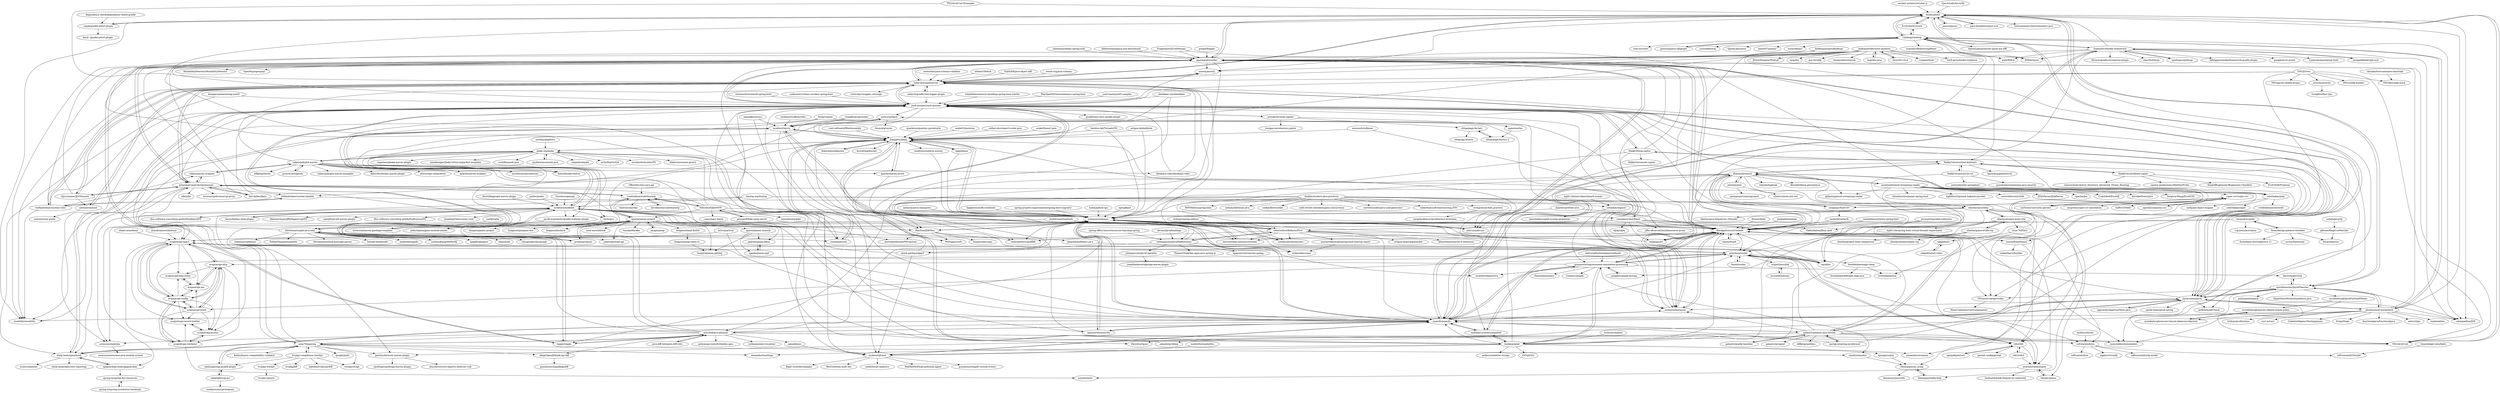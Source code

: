 digraph G {
"hcoles/pitest" -> "szpak/gradle-pitest-plugin"
"hcoles/pitest" -> "TNG/ArchUnit" ["e"=1]
"hcoles/pitest" -> "EvoSuite/evosuite" ["e"=1]
"hcoles/pitest" -> "jqno/equalsverifier"
"hcoles/pitest" -> "assertj/assertj" ["e"=1]
"hcoles/pitest" -> "jqwik-team/jqwik"
"hcoles/pitest" -> "awaitility/awaitility" ["e"=1]
"hcoles/pitest" -> "rohanpadhye/JQF" ["e"=1]
"hcoles/pitest" -> "jacoco/jacoco" ["e"=1]
"hcoles/pitest" -> "immutables/immutables" ["e"=1]
"hcoles/pitest" -> "quicktheories/QuickTheories"
"hcoles/pitest" -> "pact-foundation/pact-jvm" ["e"=1]
"hcoles/pitest" -> "randoop/randoop"
"hcoles/pitest" -> "lukas-krecan/JsonUnit"
"hcoles/pitest" -> "testcontainers/testcontainers-java" ["e"=1]
"gousiosg/java-callgraph" -> "randoop/randoop" ["e"=1]
"domaframework/doma" -> "avaje/avaje-inject" ["e"=1]
"palatable/lambda" -> "Randgalt/record-builder" ["e"=1]
"bcgit/bc-java" -> "kaikramer/keystore-explorer" ["e"=1]
"pivovarit/parallel-collectors" -> "Randgalt/record-builder" ["e"=1]
"pivovarit/parallel-collectors" -> "softwaremill/jox" ["e"=1]
"monitorjbl/excel-streaming-reader" -> "pjfanning/excel-streaming-reader"
"monitorjbl/excel-streaming-reader" -> "dhatim/fastexcel"
"monitorjbl/excel-streaming-reader" -> "ozlerhakan/poiji"
"monitorjbl/excel-streaming-reader" -> "apache/poi" ["e"=1]
"monitorjbl/excel-streaming-reader" -> "Crab2died/Excel4J" ["e"=1]
"monitorjbl/excel-streaming-reader" -> "super-csv/super-csv"
"monitorjbl/excel-streaming-reader" -> "davidpelfree/sjxlsx"
"monitorjbl/excel-streaming-reader" -> "SargerasWang/ExcelUtil" ["e"=1]
"monitorjbl/excel-streaming-reader" -> "uniVocity/univocity-parsers" ["e"=1]
"monitorjbl/excel-streaming-reader" -> "ulisesbocchio/jasypt-spring-boot" ["e"=1]
"monitorjbl/excel-streaming-reader" -> "amaembo/streamex" ["e"=1]
"monitorjbl/excel-streaming-reader" -> "logfellow/logstash-logback-encoder" ["e"=1]
"monitorjbl/excel-streaming-reader" -> "controlsfx/controlsfx" ["e"=1]
"monitorjbl/excel-streaming-reader" -> "vladmihalcea/flexy-pool" ["e"=1]
"monitorjbl/excel-streaming-reader" -> "JSQLParser/JSqlParser" ["e"=1]
"dekorateio/dekorate" -> "jbangdev/jbang" ["e"=1]
"Devskiller/jfairy" -> "junit-pioneer/junit-pioneer" ["e"=1]
"Devskiller/jfairy" -> "jqno/equalsverifier" ["e"=1]
"Devskiller/jfairy" -> "greenmail-mail-test/greenmail" ["e"=1]
"AdoptOpenJDK/jdk-api-diff" -> "gunnarmorling/jdkapidiff"
"Wisser/Jailer" -> "Randgalt/record-builder" ["e"=1]
"quick-perf/quickperf" -> "junit-pioneer/junit-pioneer" ["e"=1]
"quick-perf/quickperf" -> "jreleaser/jreleaser" ["e"=1]
"quick-perf/quickperf" -> "moditect/jfrunit" ["e"=1]
"quick-perf/quickperf" -> "jqno/equalsverifier" ["e"=1]
"apiguardian-team/apiguardian" -> "ota4j-team/opentest4j"
"apiguardian-team/apiguardian" -> "spring-io/spring-doc-resources"
"aalmiray/java-champions" -> "jreleaser/jreleaser" ["e"=1]
"openjdk/jmc" -> "moditect/jfrunit" ["e"=1]
"jhipster/prettier-java" -> "jreleaser/jreleaser" ["e"=1]
"jhipster/prettier-java" -> "Randgalt/record-builder" ["e"=1]
"making/yavi" -> "Randgalt/record-builder" ["e"=1]
"making/yavi" -> "jreleaser/jreleaser" ["e"=1]
"ferstl/depgraph-maven-plugin" -> "moditect/moditect" ["e"=1]
"quarkusio/quarkus-quickstarts" -> "jbangdev/jbang" ["e"=1]
"Hakky54/mutual-tls-ssl" -> "Hakky54/sslcontext-kickstart"
"Hakky54/mutual-tls-ssl" -> "joutwate/mtls-springboot"
"Hakky54/mutual-tls-ssl" -> "ebarlas/microhttp"
"Hakky54/mutual-tls-ssl" -> "guardrailsio/awesome-java-security"
"spring-io/spring-javaformat" -> "palantir/palantir-java-format" ["e"=1]
"spring-io/spring-javaformat" -> "jspecify/jspecify" ["e"=1]
"spring-io/spring-javaformat" -> "junit-pioneer/junit-pioneer" ["e"=1]
"PlaytikaOSS/testcontainers-spring-boot" -> "junit-pioneer/junit-pioneer" ["e"=1]
"avaje/avaje-inject" -> "avaje/avaje-http"
"avaje/avaje-inject" -> "avaje/avaje-jsonb"
"avaje/avaje-inject" -> "avaje/avaje-config"
"avaje/avaje-inject" -> "avaje/avaje-validator"
"avaje/avaje-inject" -> "avaje/avaje-prisms"
"avaje/avaje-inject" -> "avaje/avaje-jex"
"avaje/avaje-inject" -> "jstachio/jstachio"
"avaje/avaje-inject" -> "avaje/avaje-http-client"
"avaje/avaje-inject" -> "avaje/avaje-record-builder"
"jspecify/jspecify" -> "Randgalt/record-builder"
"jspecify/jspecify" -> "typetools/checker-framework"
"jspecify/jspecify" -> "moditect/jfrunit"
"jspecify/jspecify" -> "junit-pioneer/junit-pioneer"
"jspecify/jspecify" -> "jstachio/jstachio"
"jspecify/jspecify" -> "jreleaser/jreleaser"
"jspecify/jspecify" -> "jqno/equalsverifier"
"jspecify/jspecify" -> "openrewrite/rewrite" ["e"=1]
"jspecify/jspecify" -> "instancio/instancio" ["e"=1]
"jspecify/jspecify" -> "palantir/palantir-java-format"
"jspecify/jspecify" -> "moditect/moditect"
"jspecify/jspecify" -> "manifold-systems/manifold" ["e"=1]
"jspecify/jspecify" -> "jqwik-team/jqwik"
"jspecify/jspecify" -> "gunnarmorling/awesome-annotation-processing"
"jspecify/jspecify" -> "marchof/java-almanac"
"INRIA/spoon" -> "randoop/randoop" ["e"=1]
"marchof/java-almanac" -> "AdoptOpenJDK/jdk-api-diff"
"marchof/java-almanac" -> "jspecify/jspecify"
"marchof/java-almanac" -> "policeman-tools/forbidden-apis" ["e"=1]
"marchof/java-almanac" -> "jbangdev/jbang"
"marchof/java-almanac" -> "siom79/japicmp"
"marchof/java-almanac" -> "jqno/equalsverifier"
"marchof/java-almanac" -> "junit-pioneer/junit-pioneer"
"marchof/java-almanac" -> "togglz/togglz" ["e"=1]
"marchof/java-almanac" -> "TNG/ArchUnit" ["e"=1]
"marchof/java-almanac" -> "jzillmann/jmh-visualizer" ["e"=1]
"marchof/java-almanac" -> "java-diff-utils/java-diff-utils" ["e"=1]
"marchof/java-almanac" -> "jreleaser/jreleaser"
"marchof/java-almanac" -> "openjdk/jmc" ["e"=1]
"marchof/java-almanac" -> "sormuras/modules"
"marchof/java-almanac" -> "immutables/immutables" ["e"=1]
"moduliths/moduliths" -> "moditect/jfrunit" ["e"=1]
"TNG/ArchUnit-Examples" -> "hcoles/pitest" ["e"=1]
"TNG/ArchUnit-Examples" -> "junit-pioneer/junit-pioneer" ["e"=1]
"smallrye/smallrye-mutiny" -> "jreleaser/jreleaser" ["e"=1]
"ch4mpy/spring-addons" -> "refactorfirst/RefactorFirst" ["e"=1]
"cache2k/cache2k" -> "Randgalt/record-builder" ["e"=1]
"pholser/junit-quickcheck" -> "quicktheories/QuickTheories"
"pholser/junit-quickcheck" -> "rohanpadhye/JQF" ["e"=1]
"pholser/junit-quickcheck" -> "jqwik-team/jqwik"
"pholser/junit-quickcheck" -> "hcoles/pitest"
"pholser/junit-quickcheck" -> "randoop/randoop"
"pholser/junit-quickcheck" -> "immutables/immutables" ["e"=1]
"pholser/junit-quickcheck" -> "jqno/equalsverifier"
"pholser/junit-quickcheck" -> "aol/cyclops" ["e"=1]
"pholser/junit-quickcheck" -> "typelead/eta" ["e"=1]
"pholser/junit-quickcheck" -> "hrldcpr/pcollections" ["e"=1]
"pholser/junit-quickcheck" -> "vavr-io/vavr" ["e"=1]
"pholser/junit-quickcheck" -> "CodeIntelligenceTesting/jazzer" ["e"=1]
"pholser/junit-quickcheck" -> "Frege/frege" ["e"=1]
"pholser/junit-quickcheck" -> "functionaljava/functionaljava" ["e"=1]
"pholser/junit-quickcheck" -> "awaitility/awaitility" ["e"=1]
"artsok/rerunner-jupiter" -> "qameta/atlas" ["e"=1]
"artsok/rerunner-jupiter" -> "junit-pioneer/junit-pioneer"
"artsok/rerunner-jupiter" -> "bonigarcia/selenium-jupiter" ["e"=1]
"artsok/rerunner-jupiter" -> "sbtqa/page-factory"
"google/flogger" -> "jqno/equalsverifier" ["e"=1]
"warmuuh/milkman" -> "nomemory/mockneat" ["e"=1]
"warmuuh/milkman" -> "jbangdev/jbang" ["e"=1]
"beehive-lab/TornadoVM" -> "jreleaser/jreleaser" ["e"=1]
"beehive-lab/TornadoVM" -> "jbangdev/jbang" ["e"=1]
"google/compile-testing" -> "gunnarmorling/awesome-annotation-processing" ["e"=1]
"gunnarmorling/awesome-annotation-processing" -> "jstachio/jstachio"
"gunnarmorling/awesome-annotation-processing" -> "google/compile-testing" ["e"=1]
"gunnarmorling/awesome-annotation-processing" -> "Randgalt/record-builder"
"gunnarmorling/awesome-annotation-processing" -> "bsideup/jabel"
"gunnarmorling/awesome-annotation-processing" -> "smallrye/jandex" ["e"=1]
"gunnarmorling/awesome-annotation-processing" -> "avaje/avaje-inject"
"gunnarmorling/awesome-annotation-processing" -> "moditect/deptective"
"gunnarmorling/awesome-annotation-processing" -> "jspecify/jspecify"
"gunnarmorling/awesome-annotation-processing" -> "Pante/elementary"
"gunnarmorling/awesome-annotation-processing" -> "derive4j/derive4j" ["e"=1]
"gunnarmorling/awesome-annotation-processing" -> "junit-pioneer/junit-pioneer"
"gunnarmorling/awesome-annotation-processing" -> "toolisticon/aptk"
"jhalterman/typetools" -> "apiguardian-team/apiguardian" ["e"=1]
"jhalterman/typetools" -> "Randgalt/record-builder" ["e"=1]
"puniverse/capsule" -> "takari/polyglot-maven" ["e"=1]
"pact-foundation/pact-jvm" -> "hcoles/pitest" ["e"=1]
"beryx/badass-jlink-plugin" -> "moditect/moditect" ["e"=1]
"ical4j/ical4j" -> "bbottema/simple-java-mail" ["e"=1]
"siom79/japicmp" -> "melix/japicmp-gradle-plugin"
"siom79/japicmp" -> "lvc/japi-compliance-checker"
"siom79/japicmp" -> "AdoptOpenJDK/jdk-api-diff"
"siom79/japicmp" -> "revapi/revapi" ["e"=1]
"siom79/japicmp" -> "Kotlin/binary-compatibility-validator" ["e"=1]
"siom79/japicmp" -> "gaul/modernizer-maven-plugin"
"siom79/japicmp" -> "amaembo/huntbugs" ["e"=1]
"siom79/japicmp" -> "marchof/java-almanac"
"siom79/japicmp" -> "jspecify/jspecify"
"siom79/japicmp" -> "smallrye/jandex" ["e"=1]
"siom79/japicmp" -> "junit-pioneer/junit-pioneer"
"siom79/japicmp" -> "moditect/moditect"
"siom79/japicmp" -> "ota4j-team/opentest4j"
"siom79/japicmp" -> "google/jimfs" ["e"=1]
"java9-modularity/gradle-modules-plugin" -> "jodastephen/jpms-module-names" ["e"=1]
"qameta/atlas" -> "sbtqa/page-factory-2" ["e"=1]
"TNG/JGiven" -> "TNG/config-builder"
"TNG/JGiven" -> "TNG/ArchUnit" ["e"=1]
"TNG/JGiven" -> "TNG/junit-dataprovider"
"TNG/JGiven" -> "junit-pioneer/junit-pioneer"
"TNG/JGiven" -> "TNG/jgiven-intellij-plugin"
"TNG/JGiven" -> "TNG/keycloak-mock"
"TNG/JGiven" -> "lukas-krecan/JsonUnit"
"TNG/JGiven" -> "jsGiven/jsGiven"
"giltene/HeapUseWatcher" -> "forax/jexpress"
"zakgof/actr" -> "zakgof/velvet-video"
"lucav76/Fibry" -> "zakgof/actr"
"sqldelight/sql-psi" -> "melix/japicmp-gradle-plugin"
"sqldelight/sql-psi" -> "mattprecious/protogram" ["e"=1]
"sormuras/modules" -> "sormuras/awesome-java-module-system"
"avaje/avaje-http" -> "avaje/avaje-jsonb"
"avaje/avaje-http" -> "avaje/avaje-jex"
"avaje/avaje-http" -> "avaje/avaje-config"
"avaje/avaje-http" -> "avaje/avaje-prisms"
"avaje/avaje-http" -> "avaje/avaje-inject"
"avaje/avaje-http" -> "avaje/avaje-validator"
"avaje/avaje-http" -> "avaje/avaje-http-client"
"mp911de/microbenchmark-runner" -> "netmikey/logunit"
"spring-io/spring-doc-resources" -> "spring-io/spring-asciidoctor-backends"
"netmikey/logunit" -> "bmuskalla/scoped-system-properties"
"zakgof/velvet-video" -> "zakgof/actr"
"avaje/avaje-config" -> "avaje/avaje-jex"
"avaje/avaje-config" -> "avaje/avaje-prisms"
"avaje/avaje-config" -> "avaje/avaje-http"
"avaje/avaje-config" -> "avaje/avaje-jsonb"
"avaje/avaje-config" -> "avaje/avaje-validator"
"avaje/avaje-config" -> "avaje/avaje-http-client"
"avaje/avaje-config" -> "avaje/avaje-record-builder"
"avaje/avaje-config" -> "avaje/avaje-inject"
"uniVocity/univocity-parsers" -> "super-csv/super-csv" ["e"=1]
"stefanbirkner/system-rules" -> "stefanbirkner/system-lambda"
"stefanbirkner/system-rules" -> "jqno/equalsverifier"
"stefanbirkner/system-rules" -> "lukas-krecan/JsonUnit"
"stefanbirkner/system-rules" -> "junit-pioneer/junit-pioneer"
"stefanbirkner/system-rules" -> "awaitility/awaitility" ["e"=1]
"stefanbirkner/system-rules" -> "takari/maven-wrapper" ["e"=1]
"eclipse-jkube/jkube" -> "jbangdev/jbang" ["e"=1]
"eclipse-jkube/jkube" -> "jreleaser/jreleaser" ["e"=1]
"Hakky54/log-captor" -> "Hakky54/sslcontext-kickstart"
"Hakky54/log-captor" -> "Hakky54/console-captor"
"Hakky54/log-captor" -> "junit-pioneer/junit-pioneer"
"Hakky54/log-captor" -> "instancio/instancio" ["e"=1]
"Hakky54/log-captor" -> "jqno/equalsverifier"
"Hakky54/log-captor" -> "jreleaser/jreleaser"
"fusesource/jansi" -> "bsideup/jabel" ["e"=1]
"apache/maven-mvnd" -> "jbangdev/jbang" ["e"=1]
"apache/maven-mvnd" -> "jreleaser/jreleaser" ["e"=1]
"casid/jte" -> "jstachio/jstachio" ["e"=1]
"casid/jte" -> "Randgalt/record-builder" ["e"=1]
"casid/jte" -> "avaje/avaje-inject" ["e"=1]
"casid/jte" -> "jreleaser/jreleaser" ["e"=1]
"bsideup/jabel" -> "gunnarmorling/awesome-annotation-processing"
"bsideup/jabel" -> "moditect/moditect"
"bsideup/jabel" -> "manifold-systems/manifold" ["e"=1]
"bsideup/jabel" -> "amaembo/streamex" ["e"=1]
"bsideup/jabel" -> "jbangdev/jbang"
"bsideup/jabel" -> "apangin/nalim" ["e"=1]
"bsideup/jabel" -> "moditect/jfrunit"
"bsideup/jabel" -> "jOOQ/jOOL" ["e"=1]
"bsideup/jabel" -> "antkorwin/better-strings"
"bsideup/jabel" -> "jqno/equalsverifier"
"bsideup/jabel" -> "junit-pioneer/junit-pioneer"
"bsideup/jabel" -> "sormuras/bach"
"bsideup/jabel" -> "jspecify/jspecify"
"bsideup/jabel" -> "Randgalt/record-builder"
"bsideup/jabel" -> "amaembo/huntbugs" ["e"=1]
"Randgalt/record-builder" -> "jspecify/jspecify"
"Randgalt/record-builder" -> "skinny85/jilt" ["e"=1]
"Randgalt/record-builder" -> "instancio/instancio" ["e"=1]
"Randgalt/record-builder" -> "avaje/avaje-inject"
"Randgalt/record-builder" -> "making/yavi" ["e"=1]
"Randgalt/record-builder" -> "jstachio/jstachio"
"Randgalt/record-builder" -> "jqno/equalsverifier"
"Randgalt/record-builder" -> "jreleaser/jreleaser"
"Randgalt/record-builder" -> "gunnarmorling/awesome-annotation-processing"
"Randgalt/record-builder" -> "manifold-systems/manifold" ["e"=1]
"Randgalt/record-builder" -> "moditect/moditect"
"Randgalt/record-builder" -> "immutables/immutables" ["e"=1]
"Randgalt/record-builder" -> "palantir/palantir-java-format"
"Randgalt/record-builder" -> "mizosoft/methanol"
"Randgalt/record-builder" -> "microstream-one/microstream" ["e"=1]
"jobrunr/jobrunr" -> "jreleaser/jreleaser" ["e"=1]
"openrewrite/rewrite" -> "jreleaser/jreleaser" ["e"=1]
"openrewrite/rewrite" -> "jspecify/jspecify" ["e"=1]
"openrewrite/rewrite" -> "hcoles/pitest" ["e"=1]
"xmolecules/jmolecules" -> "jreleaser/jreleaser" ["e"=1]
"greenmail-mail-test/greenmail" -> "voodoodyne/subethasmtp"
"greenmail-mail-test/greenmail" -> "jqno/equalsverifier"
"greenmail-mail-test/greenmail" -> "lukas-krecan/JsonUnit"
"greenmail-mail-test/greenmail" -> "ota4j-team/opentest4j"
"greenmail-mail-test/greenmail" -> "junit-pioneer/junit-pioneer"
"greenmail-mail-test/greenmail" -> "takari/maven-wrapper" ["e"=1]
"greenmail-mail-test/greenmail" -> "TNG/junit-dataprovider"
"greenmail-mail-test/greenmail" -> "awaitility/awaitility" ["e"=1]
"greenmail-mail-test/greenmail" -> "stefanbirkner/system-lambda"
"greenmail-mail-test/greenmail" -> "skyscreamer/JSONassert" ["e"=1]
"greenmail-mail-test/greenmail" -> "Devskiller/jfairy" ["e"=1]
"greenmail-mail-test/greenmail" -> "browserup/browserup-proxy" ["e"=1]
"greenmail-mail-test/greenmail" -> "jdbi/jdbi" ["e"=1]
"jbangdev/jbang" -> "jreleaser/jreleaser"
"jbangdev/jbang" -> "remkop/picocli" ["e"=1]
"jbangdev/jbang" -> "moditect/layrry"
"jbangdev/jbang" -> "apache/maven-mvnd" ["e"=1]
"jbangdev/jbang" -> "moditect/jfrunit"
"jbangdev/jbang" -> "tjake/Jlama" ["e"=1]
"jbangdev/jbang" -> "dekorateio/dekorate" ["e"=1]
"jbangdev/jbang" -> "microstream-one/microstream" ["e"=1]
"jbangdev/jbang" -> "bsideup/jabel"
"jbangdev/jbang" -> "kscripting/kscript" ["e"=1]
"jbangdev/jbang" -> "HanSolo/JDKMon"
"jbangdev/jbang" -> "jobrunr/jobrunr" ["e"=1]
"jbangdev/jbang" -> "junit-pioneer/junit-pioneer"
"jbangdev/jbang" -> "smallrye/smallrye-mutiny" ["e"=1]
"jbangdev/jbang" -> "jbake-org/jbake"
"activej/activej" -> "avaje/avaje-inject" ["e"=1]
"activej/activej" -> "jspecify/jspecify" ["e"=1]
"jmapio/jmap" -> "apache/james-project" ["e"=1]
"OfficeDev/ews-java-api" -> "voodoodyne/subethasmtp" ["e"=1]
"Hakky54/sslcontext-kickstart" -> "Hakky54/mutual-tls-ssl"
"Hakky54/sslcontext-kickstart" -> "Hakky54/log-captor"
"Hakky54/sslcontext-kickstart" -> "Hakky54/certificate-ripper"
"Hakky54/sslcontext-kickstart" -> "mizosoft/methanol"
"Hakky54/sslcontext-kickstart" -> "Randgalt/record-builder"
"Hakky54/sslcontext-kickstart" -> "dhatim/fastexcel"
"Hakky54/sslcontext-kickstart" -> "tginsberg/gatherers4j" ["e"=1]
"gaul/modernizer-maven-plugin" -> "spotbugs/spotbugs-maven-plugin" ["e"=1]
"gaul/modernizer-maven-plugin" -> "skuzzle/restrict-imports-enforcer-rule"
"super-csv/super-csv" -> "apache/commons-csv" ["e"=1]
"super-csv/super-csv" -> "uniVocity/univocity-parsers" ["e"=1]
"super-csv/super-csv" -> "mygreen/super-csv-annotation"
"super-csv/super-csv" -> "42BV/CSVeed"
"super-csv/super-csv" -> "osiegmar/FastCSV"
"palantir/palantir-java-format" -> "spring-io/spring-javaformat" ["e"=1]
"palantir/palantir-java-format" -> "diffplug/spotless" ["e"=1]
"palantir/palantir-java-format" -> "jspecify/jspecify"
"palantir/palantir-java-format" -> "palantir/gradle-baseline" ["e"=1]
"palantir/palantir-java-format" -> "Randgalt/record-builder"
"palantir/palantir-java-format" -> "jstachio/jstachio"
"palantir/palantir-java-format" -> "palantir/javapoet"
"palantir/palantir-java-format" -> "zalando/problem" ["e"=1]
"palantir/palantir-java-format" -> "Ekryd/sortpom" ["e"=1]
"palantir/palantir-java-format" -> "jstachio/rainbowgum"
"palantir/palantir-java-format" -> "rife2/bld"
"palantir/palantir-java-format" -> "instancio/instancio" ["e"=1]
"palantir/palantir-java-format" -> "junit-pioneer/junit-pioneer"
"palantir/palantir-java-format" -> "avaje/avaje-inject"
"palantir/palantir-java-format" -> "softwaremill/jox"
"jmdns/jmdns" -> "moditect/moditect" ["e"=1]
"Pragmatists/JUnitParams" -> "TNG/junit-dataprovider" ["e"=1]
"Pragmatists/JUnitParams" -> "lukas-krecan/JsonUnit" ["e"=1]
"Pragmatists/JUnitParams" -> "jqno/equalsverifier" ["e"=1]
"forax/java-guide" -> "forax/design-pattern-reloaded"
"forax/java-guide" -> "refactorfirst/RefactorFirst"
"forax/java-guide" -> "c-guntur/java-katas" ["e"=1]
"forax/java-guide" -> "sormuras/modules"
"jxlsteam/jxls" -> "simter/simter-jxls-ext"
"jxlsteam/jxls" -> "dhatim/fastexcel"
"jxlsteam/jxls" -> "springreport/springreport" ["e"=1]
"mizosoft/methanol" -> "mikaelhg/urlbuilder"
"mizosoft/methanol" -> "jstachio/rainbowgum"
"hyperledger-labs/fablo" -> "softwaremill/OtterJet" ["e"=1]
"Nilhcem/FakeSMTP" -> "voodoodyne/subethasmtp"
"Nilhcem/FakeSMTP" -> "gessnerfl/fake-smtp-server"
"Nilhcem/FakeSMTP" -> "rnwood/smtp4dev" ["e"=1]
"Nilhcem/FakeSMTP" -> "greenmail-mail-test/greenmail"
"Nilhcem/FakeSMTP" -> "jbake-org/jbake"
"Nilhcem/FakeSMTP" -> "nomemory/mockneat"
"Nilhcem/FakeSMTP" -> "j-easy/easy-batch" ["e"=1]
"Nilhcem/FakeSMTP" -> "apache/james-project"
"openjdk/jcstress" -> "moditect/jfrunit" ["e"=1]
"openjdk/jcstress" -> "moditect/layrry" ["e"=1]
"openjdk/jol" -> "jreleaser/jreleaser" ["e"=1]
"wimdeblauwe/error-handling-spring-boot-starter" -> "junit-pioneer/junit-pioneer" ["e"=1]
"moditect/layrry" -> "sormuras/bach"
"moditect/layrry" -> "rladstaetter/LogoRRR" ["e"=1]
"moditect/layrry" -> "jbangdev/jbang"
"moditect/layrry" -> "moditect/moditect"
"moditect/layrry" -> "sormuras/modules"
"moditect/layrry" -> "java9-modularity/gradle-modules-plugin" ["e"=1]
"moditect/layrry" -> "jreleaser/jreleaser"
"moditect/layrry" -> "McFoggy/cssfx" ["e"=1]
"osiegmar/FastCSV" -> "super-csv/super-csv"
"osiegmar/FastCSV" -> "dhatim/fastexcel"
"osiegmar/FastCSV" -> "cache2k/cache2k" ["e"=1]
"dasniko/testcontainers-keycloak" -> "TNG/keycloak-mock" ["e"=1]
"xmlunit/xmlunit" -> "xmlunit/user-guide"
"xmlunit/xmlunit" -> "lukas-krecan/JsonUnit"
"avaje/avaje-http-client" -> "avaje/avaje-jex"
"avaje/avaje-jex" -> "avaje/avaje-http-client"
"avaje/avaje-jex" -> "avaje/avaje-config"
"avaje/avaje-jex" -> "avaje/avaje-http"
"melix/japicmp-gradle-plugin" -> "siom79/japicmp"
"melix/japicmp-gradle-plugin" -> "sqldelight/sql-psi"
"apache/james-mime4j" -> "apache/james-jdkim"
"apache/james-mime4j" -> "apache/james-jspf"
"apache/james-mime4j" -> "linagora/james-gatling"
"apache/james-jspf" -> "apache/james-jdkim"
"moditect/jfrunit" -> "moditect/jfr-analytics" ["e"=1]
"moditect/jfrunit" -> "RedHatPerf/type-pollution-agent" ["e"=1]
"moditect/jfrunit" -> "gunnarmorling/jfr-custom-events" ["e"=1]
"moditect/jfrunit" -> "flight-recorder/samples" ["e"=1]
"moditect/jfrunit" -> "jspecify/jspecify"
"moditect/jfrunit" -> "BestSolution-at/jfr-doc" ["e"=1]
"zalando/problem" -> "junit-pioneer/junit-pioneer" ["e"=1]
"randoop/randoop" -> "EvoSuite/evosuite" ["e"=1]
"randoop/randoop" -> "rjust/defects4j" ["e"=1]
"randoop/randoop" -> "SpoonLabs/astor" ["e"=1]
"randoop/randoop" -> "rohanpadhye/JQF" ["e"=1]
"randoop/randoop" -> "ksen007/janala2" ["e"=1]
"randoop/randoop" -> "INRIA/spoon" ["e"=1]
"randoop/randoop" -> "hcoles/pitest"
"randoop/randoop" -> "wala/WALA" ["e"=1]
"randoop/randoop" -> "gousiosg/java-callgraph" ["e"=1]
"randoop/randoop" -> "isstac/kelinci" ["e"=1]
"randoop/randoop" -> "typetools/checker-framework"
"randoop/randoop" -> "tsantalis/RefactoringMiner" ["e"=1]
"randoop/randoop" -> "SpoonLabs/gumtree-spoon-ast-diff" ["e"=1]
"randoop/randoop" -> "soot-oss/soot" ["e"=1]
"randoop/randoop" -> "pholser/junit-quickcheck"
"typetools/checker-framework" -> "jspecify/jspecify"
"typetools/checker-framework" -> "spotbugs/spotbugs" ["e"=1]
"typetools/checker-framework" -> "kelloggm/checkerframework-gradle-plugin"
"typetools/checker-framework" -> "google/error-prone" ["e"=1]
"typetools/checker-framework" -> "hcoles/pitest"
"typetools/checker-framework" -> "typetools/annotation-tools"
"typetools/checker-framework" -> "javapathfinder/jpf-core" ["e"=1]
"typetools/checker-framework" -> "randoop/randoop"
"typetools/checker-framework" -> "wala/WALA" ["e"=1]
"typetools/checker-framework" -> "tbroyer/gradle-errorprone-plugin" ["e"=1]
"typetools/checker-framework" -> "rohanpadhye/JQF" ["e"=1]
"typetools/checker-framework" -> "jqno/equalsverifier"
"typetools/checker-framework" -> "INRIA/spoon" ["e"=1]
"typetools/checker-framework" -> "uber/NullAway" ["e"=1]
"typetools/checker-framework" -> "google/compile-testing" ["e"=1]
"bbottema/simple-java-mail" -> "jakartaee/mail-api" ["e"=1]
"bbottema/simple-java-mail" -> "jtablesaw/tablesaw" ["e"=1]
"bbottema/simple-java-mail" -> "javaee/javamail" ["e"=1]
"bbottema/simple-java-mail" -> "PebbleTemplates/pebble" ["e"=1]
"bbottema/simple-java-mail" -> "apache/james-project"
"bbottema/simple-java-mail" -> "bbottema/outlook-message-parser"
"bbottema/simple-java-mail" -> "failsafe-lib/failsafe" ["e"=1]
"bbottema/simple-java-mail" -> "jankotek/mapdb" ["e"=1]
"bbottema/simple-java-mail" -> "remkop/picocli" ["e"=1]
"bbottema/simple-java-mail" -> "greenmail-mail-test/greenmail"
"bbottema/simple-java-mail" -> "LinShunKang/MyPerf4J" ["e"=1]
"bbottema/simple-java-mail" -> "npgall/cqengine" ["e"=1]
"bbottema/simple-java-mail" -> "oblac/jodd" ["e"=1]
"bbottema/simple-java-mail" -> "jknack/handlebars.java" ["e"=1]
"bbottema/simple-java-mail" -> "classgraph/classgraph" ["e"=1]
"findbugsproject/findbugs" -> "jqno/equalsverifier" ["e"=1]
"findbugsproject/findbugs" -> "quicktheories/QuickTheories" ["e"=1]
"findbugsproject/findbugs" -> "jspecify/jspecify" ["e"=1]
"lukas-krecan/JsonUnit" -> "skyscreamer/JSONassert" ["e"=1]
"lukas-krecan/JsonUnit" -> "jqno/equalsverifier"
"lukas-krecan/JsonUnit" -> "junit-pioneer/junit-pioneer"
"lukas-krecan/JsonUnit" -> "assertj/assertj" ["e"=1]
"lukas-krecan/JsonUnit" -> "awaitility/awaitility" ["e"=1]
"lukas-krecan/JsonUnit" -> "TNG/ArchUnit" ["e"=1]
"lukas-krecan/JsonUnit" -> "xmlunit/xmlunit"
"lukas-krecan/JsonUnit" -> "viclovsky/swagger-coverage" ["e"=1]
"lukas-krecan/JsonUnit" -> "hcoles/pitest"
"lukas-krecan/JsonUnit" -> "xmolecules/jmolecules" ["e"=1]
"lukas-krecan/JsonUnit" -> "stefanbirkner/system-rules"
"lukas-krecan/JsonUnit" -> "jqwik-team/jqwik"
"lukas-krecan/JsonUnit" -> "radarsh/gradle-test-logger-plugin" ["e"=1]
"lukas-krecan/JsonUnit" -> "jreleaser/jreleaser"
"lukas-krecan/JsonUnit" -> "greenmail-mail-test/greenmail"
"jqno/equalsverifier" -> "lukas-krecan/JsonUnit"
"jqno/equalsverifier" -> "junit-pioneer/junit-pioneer"
"jqno/equalsverifier" -> "hcoles/pitest"
"jqno/equalsverifier" -> "Randgalt/record-builder"
"jqno/equalsverifier" -> "jspecify/jspecify"
"jqno/equalsverifier" -> "jqwik-team/jqwik"
"jqno/equalsverifier" -> "awaitility/awaitility" ["e"=1]
"jqno/equalsverifier" -> "instancio/instancio" ["e"=1]
"jqno/equalsverifier" -> "jreleaser/jreleaser"
"jqno/equalsverifier" -> "MutabilityDetector/MutabilityDetector" ["e"=1]
"jqno/equalsverifier" -> "OpenPojo/openpojo"
"jqno/equalsverifier" -> "TNG/ArchUnit" ["e"=1]
"jqno/equalsverifier" -> "assertj/assertj" ["e"=1]
"jqno/equalsverifier" -> "greenmail-mail-test/greenmail"
"jqno/equalsverifier" -> "togglz/togglz" ["e"=1]
"microstream-one/microstream" -> "jreleaser/jreleaser" ["e"=1]
"takari/maven-wrapper" -> "takari/polyglot-maven" ["e"=1]
"takari/maven-wrapper" -> "greenmail-mail-test/greenmail" ["e"=1]
"jreleaser/jreleaser" -> "jbangdev/jbang"
"jreleaser/jreleaser" -> "mthmulders/mcs"
"jreleaser/jreleaser" -> "moditect/moditect"
"jreleaser/jreleaser" -> "HanSolo/JDKMon"
"jreleaser/jreleaser" -> "refactorfirst/RefactorFirst"
"jreleaser/jreleaser" -> "jobrunr/jobrunr" ["e"=1]
"jreleaser/jreleaser" -> "rladstaetter/LogoRRR" ["e"=1]
"jreleaser/jreleaser" -> "rife2/bld"
"jreleaser/jreleaser" -> "wiverson/maven-jpackage-template" ["e"=1]
"jreleaser/jreleaser" -> "moditect/layrry"
"jreleaser/jreleaser" -> "jspecify/jspecify"
"jreleaser/jreleaser" -> "xmolecules/jmolecules" ["e"=1]
"jreleaser/jreleaser" -> "openrewrite/rewrite" ["e"=1]
"jreleaser/jreleaser" -> "microstream-one/microstream" ["e"=1]
"jreleaser/jreleaser" -> "Randgalt/record-builder"
"fizzed/rocker" -> "jstachio/jstachio" ["e"=1]
"mabe02/lanterna" -> "jbangdev/jbang" ["e"=1]
"togglz/togglz" -> "junit-pioneer/junit-pioneer" ["e"=1]
"togglz/togglz" -> "jqno/equalsverifier" ["e"=1]
"togglz/togglz" -> "marchof/java-almanac" ["e"=1]
"apache/james-project" -> "linagora/james-project" ["e"=1]
"apache/james-project" -> "voodoodyne/subethasmtp"
"apache/james-project" -> "linagora/tmail-flutter" ["e"=1]
"apache/james-project" -> "apache/james-mime4j"
"apache/james-project" -> "bbottema/simple-java-mail"
"apache/james-project" -> "jmapio/jmap" ["e"=1]
"apache/james-project" -> "linagora/openpaas-esn" ["e"=1]
"apache/james-project" -> "jakartaee/mail-api" ["e"=1]
"apache/james-project" -> "linagora/james-gatling"
"apache/james-project" -> "apache/james-jdkim"
"apache/james-project" -> "linagora/linshare" ["e"=1]
"apache/james-project" -> "javaee/javamail" ["e"=1]
"apache/james-project" -> "greenmail-mail-test/greenmail"
"apache/james-project" -> "zone-eu/wildduck" ["e"=1]
"apache/james-project" -> "haraka/Haraka" ["e"=1]
"linagora/tmail-flutter" -> "linagora/jmap-client-ts" ["e"=1]
"ctongfei/progressbar" -> "moditect/layrry" ["e"=1]
"ctongfei/progressbar" -> "jbangdev/jbang" ["e"=1]
"skyscreamer/JSONassert" -> "lukas-krecan/JsonUnit" ["e"=1]
"skyscreamer/JSONassert" -> "xmlunit/xmlunit" ["e"=1]
"skyscreamer/JSONassert" -> "jqno/equalsverifier" ["e"=1]
"skyscreamer/JSONassert" -> "greenmail-mail-test/greenmail" ["e"=1]
"wiverson/maven-jpackage-template" -> "moditect/moditect" ["e"=1]
"refactorfirst/RefactorFirst" -> "jreleaser/jreleaser"
"refactorfirst/RefactorFirst" -> "microstream-one/microstream" ["e"=1]
"refactorfirst/RefactorFirst" -> "johanjanssen/JavaHiddenGems"
"refactorfirst/RefactorFirst" -> "jspecify/jspecify"
"refactorfirst/RefactorFirst" -> "maciejwalkowiak/spring-boot-startup-report" ["e"=1]
"refactorfirst/RefactorFirst" -> "softwaremill/jox"
"refactorfirst/RefactorFirst" -> "eclipse-ee4j/cargotracker" ["e"=1]
"refactorfirst/RefactorFirst" -> "khmarbaise/maven-it-extension" ["e"=1]
"refactorfirst/RefactorFirst" -> "instancio/instancio" ["e"=1]
"refactorfirst/RefactorFirst" -> "rladstaetter/LogoRRR" ["e"=1]
"refactorfirst/RefactorFirst" -> "xmolecules/jmolecules" ["e"=1]
"HanSolo/JDKMon" -> "rladstaetter/LogoRRR" ["e"=1]
"HanSolo/JDKMon" -> "dustinkredmond/FXTrayIcon" ["e"=1]
"HanSolo/JDKMon" -> "McFoggy/cssfx" ["e"=1]
"HanSolo/JDKMon" -> "foojayio/discoapi" ["e"=1]
"HanSolo/JDKMon" -> "mthmulders/mcs"
"HanSolo/JDKMon" -> "jreleaser/jreleaser"
"binkley/modern-java-practices" -> "refactorfirst/RefactorFirst"
"binkley/modern-java-practices" -> "Randgalt/record-builder"
"binkley/modern-java-practices" -> "instancio/instancio" ["e"=1]
"binkley/modern-java-practices" -> "stringconcat/ddd_practice"
"binkley/modern-java-practices" -> "BNYMellon/spring-kata" ["e"=1]
"binkley/modern-java-practices" -> "manifold-systems/manifold" ["e"=1]
"binkley/modern-java-practices" -> "mthiim/dilithium-java"
"binkley/modern-java-practices" -> "openrewrite/rewrite" ["e"=1]
"binkley/modern-java-practices" -> "johanjanssen/JavaHiddenGems"
"binkley/modern-java-practices" -> "coekie/flowtracker"
"binkley/modern-java-practices" -> "code-review-checklists/java-concurrency" ["e"=1]
"binkley/modern-java-practices" -> "cowtowncoder/java-uuid-generator" ["e"=1]
"binkley/modern-java-practices" -> "marchof/java-almanac"
"binkley/modern-java-practices" -> "oskardudycz/EventSourcing.JVM" ["e"=1]
"binkley/modern-java-practices" -> "ebarlas/microhttp"
"Hakky54/certificate-ripper" -> "Hakky54/sslcontext-kickstart"
"Hakky54/certificate-ripper" -> "tomwechsler/Active_Directory_Advanced_Threat_Hunting" ["e"=1]
"Hakky54/certificate-ripper" -> "spyboy-productions/WebSecProbe" ["e"=1]
"Hakky54/certificate-ripper" -> "KingOfBugbounty/Bugbounty-Checklist"
"Hakky54/certificate-ripper" -> "FLOCK4H/Freeway" ["e"=1]
"palantir/gradle-baseline" -> "palantir/palantir-java-format" ["e"=1]
"voodoodyne/subethasmtp" -> "davidmoten/subethasmtp"
"voodoodyne/subethasmtp" -> "greenmail-mail-test/greenmail"
"voodoodyne/subethasmtp" -> "Nilhcem/FakeSMTP"
"voodoodyne/subethasmtp" -> "apache/james-project"
"voodoodyne/subethasmtp" -> "hontvari/mireka"
"stringconcat/ddd_practice" -> "sergeibukharov/architecture-evolution"
"linagora/jmap-client-ts" -> "linagora/james-gatling"
"johanjanssen/JavaUpgrades" -> "jonathanlermitage/oga-maven-plugin"
"spring-io/spring-asciidoctor-backends" -> "spring-io/spring-doc-resources"
"forax/design-pattern-reloaded" -> "forax/java-guide"
"forax/design-pattern-reloaded" -> "forax/jexpress"
"forax/design-pattern-reloaded" -> "cyriux/Patternity"
"forax/design-pattern-reloaded" -> "forax/kata-restrospective-11"
"quicktheories/QuickTheories" -> "jqwik-team/jqwik"
"quicktheories/QuickTheories" -> "pholser/junit-quickcheck"
"quicktheories/QuickTheories" -> "derive4j/derive4j" ["e"=1]
"quicktheories/QuickTheories" -> "HypothesisWorks/hypothesis-java"
"quicktheories/QuickTheories" -> "ncredinburgh/JavaForSmallTeams"
"quicktheories/QuickTheories" -> "hcoles/pitest"
"quicktheories/QuickTheories" -> "TNG/junit-dataprovider"
"quicktheories/QuickTheories" -> "JetBrains/jetCheck"
"quicktheories/QuickTheories" -> "rohanpadhye/JQF" ["e"=1]
"quicktheories/QuickTheories" -> "gaul/modernizer-maven-plugin"
"quicktheories/QuickTheories" -> "poetix/protonpack" ["e"=1]
"EvoSuite/evosuite" -> "randoop/randoop" ["e"=1]
"EvoSuite/evosuite" -> "hcoles/pitest" ["e"=1]
"devoxx/JavaRoadmap" -> "johanjanssen/JavaHiddenGems" ["e"=1]
"kaikramer/keystore-explorer" -> "chris2511/xca" ["e"=1]
"kaikramer/keystore-explorer" -> "scop/portecle"
"kaikramer/keystore-explorer" -> "bcgit/bc-java" ["e"=1]
"kaikramer/keystore-explorer" -> "jqno/equalsverifier"
"kaikramer/keystore-explorer" -> "Hakky54/sslcontext-kickstart"
"kaikramer/keystore-explorer" -> "kirill-grouchnikov/radiance" ["e"=1]
"kaikramer/keystore-explorer" -> "jobrunr/jobrunr" ["e"=1]
"kaikramer/keystore-explorer" -> "remkop/picocli" ["e"=1]
"kaikramer/keystore-explorer" -> "JFormDesigner/FlatLaf" ["e"=1]
"kaikramer/keystore-explorer" -> "lukas-krecan/JsonUnit"
"kaikramer/keystore-explorer" -> "jbangdev/jbang"
"kaikramer/keystore-explorer" -> "assertj/assertj" ["e"=1]
"kaikramer/keystore-explorer" -> "esig/dss" ["e"=1]
"kaikramer/keystore-explorer" -> "qos-ch/slf4j" ["e"=1]
"kaikramer/keystore-explorer" -> "wiremock/wiremock" ["e"=1]
"SQiShER/java-object-diff" -> "lukas-krecan/JsonUnit" ["e"=1]
"junit-team/junit5-samples" -> "junit-pioneer/junit-pioneer" ["e"=1]
"jacoco/jacoco" -> "hcoles/pitest" ["e"=1]
"datafaker-net/datafaker" -> "jreleaser/jreleaser" ["e"=1]
"datafaker-net/datafaker" -> "jbangdev/jbang" ["e"=1]
"datafaker-net/datafaker" -> "junit-pioneer/junit-pioneer" ["e"=1]
"instancio/instancio" -> "Randgalt/record-builder" ["e"=1]
"instancio/instancio" -> "jqno/equalsverifier" ["e"=1]
"instancio/instancio" -> "jreleaser/jreleaser" ["e"=1]
"instancio/instancio" -> "jspecify/jspecify" ["e"=1]
"johanjanssen/JavaHiddenGems" -> "instancio/instancio" ["e"=1]
"johanjanssen/JavaHiddenGems" -> "refactorfirst/RefactorFirst"
"johanjanssen/JavaHiddenGems" -> "quick-perf/quickperf" ["e"=1]
"johanjanssen/JavaHiddenGems" -> "jreleaser/jreleaser"
"johanjanssen/JavaHiddenGems" -> "johanjanssen/JavaUpgrades"
"johanjanssen/JavaHiddenGems" -> "ThomasVitale/llm-apps-java-spring-ai" ["e"=1]
"johanjanssen/JavaHiddenGems" -> "openrewrite/rewrite-spring" ["e"=1]
"ota4j-team/opentest4j" -> "apiguardian-team/apiguardian"
"ota4j-team/opentest4j" -> "ota4j-team/open-test-reporting"
"ota4j-team/opentest4j" -> "junit-pioneer/junit-pioneer"
"ota4j-team/opentest4j" -> "zyxist/chainsaw" ["e"=1]
"ota4j-team/opentest4j" -> "jqwik-team/jqwik"
"ebarlas/project-loom-c5m" -> "ebarlas/game-of-life-csp"
"ebarlas/project-loom-c5m" -> "ebarlas/project-loom-comparison"
"ebarlas/project-loom-c5m" -> "ebarlas/microhttp"
"ebarlas/project-loom-c5m" -> "mp911de/spring-boot-virtual-threads-experiment"
"ebarlas/project-loom-c5m" -> "lucav76/Fibry"
"ebarlas/project-loom-c5m" -> "bbeaupain/nio_uring"
"jknack/handlebars.java" -> "jstachio/jstachio" ["e"=1]
"ebarlas/microhttp" -> "ebarlas/project-loom-c5m"
"ebarlas/microhttp" -> "ebarlas/java-httpserver-vthreads"
"ebarlas/microhttp" -> "bbeaupain/hella-http"
"ebarlas/microhttp" -> "junit-pioneer/junit-pioneer"
"ebarlas/microhttp" -> "bowbahdoe/json"
"ebarlas/microhttp" -> "hkupty/penna"
"ebarlas/microhttp" -> "casid/jte" ["e"=1]
"ebarlas/microhttp" -> "jreleaser/jreleaser"
"everit-org/json-schema" -> "lukas-krecan/JsonUnit" ["e"=1]
"SpectoLabs/hoverfly" -> "hcoles/pitest" ["e"=1]
"zalando/problem-spring-web" -> "jqno/equalsverifier" ["e"=1]
"jdbc-observations/datasource-proxy" -> "jqno/equalsverifier" ["e"=1]
"kagkarlsson/db-scheduler" -> "jreleaser/jreleaser" ["e"=1]
"bowbahdoe/magic-bean" -> "bowbahdoe/json"
"bowbahdoe/magic-bean" -> "bowbahdoe/leftright-map-java"
"bbeaupain/nio_uring" -> "bbeaupain/hella-http"
"bbeaupain/nio_uring" -> "ikorennoy/jasyncfio"
"dependency-check/dependency-check-gradle" -> "szpak/gradle-pitest-plugin" ["e"=1]
"openjdk/jextract" -> "rife2/bld" ["e"=1]
"derive4j/derive4j" -> "quicktheories/QuickTheories" ["e"=1]
"spring-projects-experimental/spring-boot-migrator" -> "jreleaser/jreleaser" ["e"=1]
"avaje/avaje-jsonb" -> "avaje/avaje-http"
"avaje/avaje-jsonb" -> "avaje/avaje-prisms"
"avaje/avaje-jsonb" -> "avaje/avaje-jex"
"avaje/avaje-jsonb" -> "avaje/avaje-record-builder"
"avaje/avaje-jsonb" -> "avaje/avaje-config"
"avaje/avaje-jsonb" -> "avaje/avaje-validator"
"avaje/avaje-jsonb" -> "avaje/avaje-inject"
"wimdeblauwe/htmx-spring-boot" -> "jstachio/jstachio" ["e"=1]
"wimdeblauwe/htmx-spring-boot" -> "Randgalt/record-builder" ["e"=1]
"lvc/japi-compliance-checker" -> "lvc/japi-tracker"
"lvc/japi-compliance-checker" -> "siom79/japicmp"
"lvc/japi-compliance-checker" -> "revapi/revapi" ["e"=1]
"lvc/japi-compliance-checker" -> "lvc/pkgdiff"
"lvc/japi-compliance-checker" -> "lightbend-labs/jardiff"
"lvc/japi-compliance-checker" -> "melix/japicmp-gradle-plugin"
"ncredinburgh/JavaForSmallTeams" -> "ncredinburgh/maven-release-yearly-policy"
"ncredinburgh/JavaForSmallTeams" -> "ncredinburgh/secure-tomcat-datasourcefactory"
"takari/polyglot-maven" -> "takari/polyglot-maven-examples"
"takari/polyglot-maven" -> "takari/maven-wrapper" ["e"=1]
"takari/polyglot-maven" -> "puniverse/capsule" ["e"=1]
"takari/polyglot-maven" -> "fabric8io/docker-maven-plugin" ["e"=1]
"takari/polyglot-maven" -> "database-rider/database-rider" ["e"=1]
"takari/polyglot-maven" -> "aol/cyclops-integration" ["e"=1]
"takari/polyglot-maven" -> "apache/maven-mvnd" ["e"=1]
"takari/polyglot-maven" -> "jbake-org/jbake"
"takari/polyglot-maven" -> "jspecify/jspecify"
"takari/polyglot-maven" -> "asciidoctor/asciidoctorj" ["e"=1]
"takari/polyglot-maven" -> "Ekryd/sortpom" ["e"=1]
"takari/polyglot-maven" -> "apache/maven-wrapper" ["e"=1]
"takari/polyglot-maven" -> "konsoletyper/teavm" ["e"=1]
"takari/polyglot-maven" -> "diffplug/durian" ["e"=1]
"takari/polyglot-maven" -> "lukas-krecan/JsonUnit"
"stryker-mutator/stryker-js" -> "hcoles/pitest" ["e"=1]
"szpak/gradle-pitest-plugin" -> "koral--/gradle-pitest-plugin"
"szpak/gradle-pitest-plugin" -> "hcoles/pitest"
"jqwik-team/jqwik" -> "quicktheories/QuickTheories"
"jqwik-team/jqwik" -> "junit-pioneer/junit-pioneer"
"jqwik-team/jqwik" -> "jqwik-team/jqwik-spring"
"jqwik-team/jqwik" -> "ota4j-team/opentest4j"
"jqwik-team/jqwik" -> "jqno/equalsverifier"
"jqwik-team/jqwik" -> "hcoles/pitest"
"jqwik-team/jqwik" -> "pholser/junit-quickcheck"
"jqwik-team/jqwik" -> "jspecify/jspecify"
"jqwik-team/jqwik" -> "TNG/ArchUnit" ["e"=1]
"jqwik-team/jqwik" -> "rohanpadhye/JQF" ["e"=1]
"jqwik-team/jqwik" -> "Randgalt/record-builder"
"jqwik-team/jqwik" -> "approvals/ApprovalTests.Java" ["e"=1]
"jqwik-team/jqwik" -> "instancio/instancio" ["e"=1]
"jqwik-team/jqwik" -> "JetBrains/jetCheck"
"jqwik-team/jqwik" -> "lukas-krecan/JsonUnit"
"ebarlas/game-of-life-csp" -> "ebarlas/project-loom-comparison"
"ebarlas/game-of-life-csp" -> "ebarlas/project-loom-c5m"
"ebarlas/game-of-life-csp" -> "ebarlas/minesweeper-csp"
"ebean-orm/ebean" -> "avaje/avaje-inject" ["e"=1]
"bbeaupain/hella-http" -> "bbeaupain/nio_uring"
"jstachio/jstachio" -> "jstachio/rainbowgum"
"jstachio/jstachio" -> "avaje/avaje-inject"
"jstachio/jstachio" -> "casid/jte" ["e"=1]
"jstachio/jstachio" -> "avaje/avaje-config"
"jstachio/jstachio" -> "avaje/avaje-http"
"jstachio/jstachio" -> "gunnarmorling/awesome-annotation-processing"
"jstachio/jstachio" -> "rife2/bld"
"jstachio/jstachio" -> "fizzed/rocker" ["e"=1]
"jstachio/jstachio" -> "bowbahdoe/magic-bean"
"jstachio/jstachio" -> "avaje/avaje-jsonb"
"jstachio/jstachio" -> "sviperll/result4j"
"tinylog-org/tinylog" -> "avaje/avaje-inject" ["e"=1]
"tinylog-org/tinylog" -> "moditect/moditect" ["e"=1]
"tinylog-org/tinylog" -> "rife2/bld" ["e"=1]
"tinylog-org/tinylog" -> "Randgalt/record-builder" ["e"=1]
"rife2/rife2" -> "rife2/bld"
"rife2/rife2" -> "jstachio/rainbowgum"
"stefanbirkner/system-lambda" -> "stefanbirkner/system-rules"
"stefanbirkner/system-lambda" -> "netmikey/logunit"
"apangin/nalim" -> "bbeaupain/nio_uring" ["e"=1]
"dhatim/fastexcel" -> "monitorjbl/excel-streaming-reader"
"dhatim/fastexcel" -> "Randgalt/record-builder"
"dhatim/fastexcel" -> "Hakky54/sslcontext-kickstart"
"dhatim/fastexcel" -> "ozlerhakan/poiji"
"dhatim/fastexcel" -> "pjfanning/excel-streaming-reader"
"dhatim/fastexcel" -> "osiegmar/FastCSV"
"dhatim/fastexcel" -> "jxlsteam/jxls"
"dhatim/fastexcel" -> "making/yavi" ["e"=1]
"dhatim/fastexcel" -> "casid/jte" ["e"=1]
"dhatim/fastexcel" -> "Blazebit/blaze-persistence" ["e"=1]
"dhatim/fastexcel" -> "jreleaser/jreleaser"
"dhatim/fastexcel" -> "jobrunr/jobrunr" ["e"=1]
"dhatim/fastexcel" -> "zalando/logbook" ["e"=1]
"dhatim/fastexcel" -> "HanSolo/JDKMon"
"dhatim/fastexcel" -> "jstachio/jstachio"
"lvc/japi-tracker" -> "lvc/abi-reports" ["e"=1]
"jsGiven/jsGiven" -> "trungfluo/flow-tips"
"avaje/avaje-prisms" -> "avaje/avaje-record-builder"
"avaje/avaje-prisms" -> "avaje/avaje-validator"
"xyzsd/dichotomy" -> "sviperll/result4j"
"apache/james-jdkim" -> "apache/james-jspf"
"redhat-developer/vscode-java" -> "jbangdev/jbang" ["e"=1]
"spullara/mustache.java" -> "jbake-org/jbake" ["e"=1]
"sirthias/pegdown" -> "jbake-org/jbake" ["e"=1]
"fabienrenaud/java-json-benchmark" -> "jqno/equalsverifier" ["e"=1]
"database-rider/database-rider" -> "junit-pioneer/junit-pioneer" ["e"=1]
"database-rider/database-rider" -> "lukas-krecan/JsonUnit" ["e"=1]
"wiremock/wiremock-spring-boot" -> "junit-pioneer/junit-pioneer" ["e"=1]
"tjake/Jlama" -> "jbangdev/jbang" ["e"=1]
"tjake/Jlama" -> "jreleaser/jreleaser" ["e"=1]
"maciejwalkowiak/spring-boot-startup-report" -> "mthmulders/mcs" ["e"=1]
"networknt/json-schema-validator" -> "lukas-krecan/JsonUnit" ["e"=1]
"chris2511/xca" -> "kaikramer/keystore-explorer" ["e"=1]
"hub4j/github-api" -> "jreleaser/jreleaser" ["e"=1]
"rife2/bld" -> "rife2/rife2"
"rife2/bld" -> "openjdk/jextract" ["e"=1]
"rife2/bld" -> "jstachio/jstachio"
"rife2/bld" -> "gestalt-config/gestalt"
"rife2/bld" -> "jstachio/rainbowgum"
"dylibso/chicory" -> "softwaremill/jox" ["e"=1]
"jstachio/rainbowgum" -> "jstachio/ezkv"
"jstachio/rainbowgum" -> "hkupty/penna"
"jstachio/rainbowgum" -> "bowbahdoe/jdk-httpserver-realworld"
"hkupty/penna" -> "jstachio/rainbowgum"
"avaje/avaje-validator" -> "avaje/avaje-prisms"
"avaje/avaje-validator" -> "avaje/avaje-record-builder"
"avaje/avaje-validator" -> "jstachio/ezkv"
"avaje/avaje-validator" -> "avaje/avaje-config"
"avaje/avaje-record-builder" -> "avaje/avaje-prisms"
"ozlerhakan/poiji" -> "millij/poi-object-mapper"
"ozlerhakan/poiji" -> "ozlerhakan/rapid" ["e"=1]
"ozlerhakan/poiji" -> "dhatim/fastexcel"
"ozlerhakan/poiji" -> "creditdatamw/zerocell"
"spotbugs/spotbugs" -> "typetools/checker-framework" ["e"=1]
"spring-office-hours/resources-learning-spring" -> "johanjanssen/JavaHiddenGems" ["e"=1]
"junit-pioneer/junit-pioneer" -> "ota4j-team/opentest4j"
"junit-pioneer/junit-pioneer" -> "jqwik-team/jqwik"
"junit-pioneer/junit-pioneer" -> "jspecify/jspecify"
"junit-pioneer/junit-pioneer" -> "lukas-krecan/JsonUnit"
"junit-pioneer/junit-pioneer" -> "jqno/equalsverifier"
"junit-pioneer/junit-pioneer" -> "sormuras/bach"
"junit-pioneer/junit-pioneer" -> "moditect/jfrunit"
"junit-pioneer/junit-pioneer" -> "artsok/rerunner-jupiter"
"junit-pioneer/junit-pioneer" -> "togglz/togglz" ["e"=1]
"junit-pioneer/junit-pioneer" -> "stefanbirkner/system-lambda"
"junit-pioneer/junit-pioneer" -> "Hakky54/log-captor"
"junit-pioneer/junit-pioneer" -> "assertj/assertj" ["e"=1]
"junit-pioneer/junit-pioneer" -> "awaitility/awaitility" ["e"=1]
"junit-pioneer/junit-pioneer" -> "instancio/instancio" ["e"=1]
"junit-pioneer/junit-pioneer" -> "gradle/test-retry-gradle-plugin" ["e"=1]
"mukel/llama3.java" -> "jbangdev/jbang" ["e"=1]
"softwaremill/jox" -> "softwaremill/OtterJet"
"softwaremill/jox" -> "softwaremill/ox" ["e"=1]
"softwaremill/jox" -> "japplis/Virtually"
"softwaremill/jox" -> "softwaremill/sttp-model"
"sbtqa/page-factory" -> "sbtqa/api-factory"
"sbtqa/page-factory" -> "sbtqa/page-factory-2"
"Syncleus/aparapi" -> "moditect/moditect" ["e"=1]
"forax/pro" -> "jodastephen/jpms-module-names"
"sviperll/result4j" -> "xyzsd/dichotomy"
"codecentric/chaos-monkey-spring-boot" -> "junit-pioneer/junit-pioneer" ["e"=1]
"assertj/assertj" -> "lukas-krecan/JsonUnit" ["e"=1]
"remkop/picocli" -> "jbangdev/jbang" ["e"=1]
"i-net-software/JWebAssembly" -> "jbangdev/jbang" ["e"=1]
"mirkosertic/Bytecoder" -> "moditect/layrry" ["e"=1]
"TNG/ArchUnit" -> "hcoles/pitest" ["e"=1]
"javaee/javamail" -> "bbottema/simple-java-mail" ["e"=1]
"javaee/javamail" -> "apache/james-project" ["e"=1]
"deliveredtechnologies/rulebook" -> "gunnarmorling/awesome-annotation-processing" ["e"=1]
"smallrye/jandex" -> "bbeaupain/nio_uring" ["e"=1]
"jbake-org/jbake" -> "jbangdev/jbang"
"jbake-org/jbake" -> "asciidoctor/asciidoctorj" ["e"=1]
"jbake-org/jbake" -> "ratpack/ratpack" ["e"=1]
"jbake-org/jbake" -> "orchidhq/Orchid" ["e"=1]
"jbake-org/jbake" -> "remkop/picocli" ["e"=1]
"jbake-org/jbake" -> "asciidocfx/AsciidocFX" ["e"=1]
"jbake-org/jbake" -> "kdabir/awesome-groovy" ["e"=1]
"jbake-org/jbake" -> "takari/polyglot-maven"
"jbake-org/jbake" -> "konsoletyper/teavm" ["e"=1]
"jbake-org/jbake" -> "ingenieux/jbake-maven-plugin"
"jbake-org/jbake" -> "manikmagar/jbake-future-imperfect-template"
"jbake-org/jbake" -> "vsch/flexmark-java" ["e"=1]
"jbake-org/jbake" -> "spullara/mustache.java" ["e"=1]
"jbake-org/jbake" -> "moditect/moditect"
"jbake-org/jbake" -> "jspecify/jspecify"
"codahale/usl4j" -> "giltene/HeapUseWatcher"
"approvals/ApprovalTests.Java" -> "jqwik-team/jqwik" ["e"=1]
"nomemory/mockneat" -> "mizosoft/methanol"
"nomemory/mockneat" -> "togglz/togglz" ["e"=1]
"nomemory/mockneat" -> "gaul/modernizer-maven-plugin"
"nomemory/mockneat" -> "vladmihalcea/flexy-pool" ["e"=1]
"nomemory/mockneat" -> "Randgalt/record-builder"
"nomemory/mockneat" -> "cfg4j/cfg4j" ["e"=1]
"nomemory/mockneat" -> "jdbc-observations/datasource-proxy" ["e"=1]
"nomemory/mockneat" -> "making/yavi" ["e"=1]
"nomemory/mockneat" -> "jbangdev/jbang"
"forge/roaster" -> "gunnarmorling/awesome-annotation-processing" ["e"=1]
"forge/roaster" -> "avaje/avaje-inject" ["e"=1]
"forge/roaster" -> "Randgalt/record-builder" ["e"=1]
"forge/roaster" -> "moditect/layrry" ["e"=1]
"forge/roaster" -> "siom79/japicmp" ["e"=1]
"java-diff-utils/java-diff-utils" -> "marchof/java-almanac" ["e"=1]
"bonigarcia/mastering-junit5" -> "junit-pioneer/junit-pioneer" ["e"=1]
"bonigarcia/mastering-junit5" -> "ota4j-team/opentest4j" ["e"=1]
"ncredinburgh/secure-tomcat-datasourcefactory" -> "ncredinburgh/maven-release-yearly-policy"
"moditect/moditect" -> "wiverson/maven-jpackage-template" ["e"=1]
"moditect/moditect" -> "dlemmermann/JPackageScriptFX" ["e"=1]
"moditect/moditect" -> "sormuras/modules"
"moditect/moditect" -> "jreleaser/jreleaser"
"moditect/moditect" -> "openjfx/javafx-maven-plugin" ["e"=1]
"moditect/moditect" -> "beryx/badass-jlink-plugin" ["e"=1]
"moditect/moditect" -> "moditect/layrry"
"moditect/moditect" -> "dlsc-software-consulting-gmbh/PreferencesFX" ["e"=1]
"moditect/moditect" -> "java9-modularity/gradle-modules-plugin" ["e"=1]
"moditect/moditect" -> "JonathanGiles/scenic-view" ["e"=1]
"moditect/moditect" -> "moditect/deptective"
"moditect/moditect" -> "dustinkredmond/FXTrayIcon" ["e"=1]
"moditect/moditect" -> "dlsc-software-consulting-gmbh/WorkbenchFX" ["e"=1]
"moditect/moditect" -> "forax/pro"
"moditect/moditect" -> "HanSolo/JDKMon"
"skinny85/jilt" -> "Randgalt/record-builder" ["e"=1]
"davidmoten/subethasmtp" -> "voodoodyne/subethasmtp"
"TNG/junit-dataprovider" -> "NitorCreations/CoreComponents"
"ncredinburgh/maven-release-yearly-policy" -> "ncredinburgh/secure-tomcat-datasourcefactory"
"sormuras/bach" -> "moditect/layrry"
"sormuras/bach" -> "forax/pro"
"sormuras/bach" -> "forax/argvester"
"manifold-systems/manifold" -> "Randgalt/record-builder" ["e"=1]
"manifold-systems/manifold" -> "bsideup/jabel" ["e"=1]
"manifold-systems/manifold" -> "jspecify/jspecify" ["e"=1]
"javapathfinder/jpf-core" -> "typetools/checker-framework" ["e"=1]
"adobe/S3Mock" -> "lukas-krecan/JsonUnit" ["e"=1]
"radarsh/gradle-test-logger-plugin" -> "junit-pioneer/junit-pioneer" ["e"=1]
"radarsh/gradle-test-logger-plugin" -> "lukas-krecan/JsonUnit" ["e"=1]
"sbtqa/page-factory-2" -> "sbtqa/page-factory"
"gessnerfl/fake-smtp-server" -> "Nilhcem/FakeSMTP"
"hcoles/pitest" ["l"="-2.333,9.337"]
"szpak/gradle-pitest-plugin" ["l"="-2.386,9.294"]
"TNG/ArchUnit" ["l"="-2.365,12.012", "c"=15]
"EvoSuite/evosuite" ["l"="36.029,0.521", "c"=969]
"jqno/equalsverifier" ["l"="-2.294,9.392"]
"assertj/assertj" ["l"="-2.41,12.052", "c"=15]
"jqwik-team/jqwik" ["l"="-2.294,9.362"]
"awaitility/awaitility" ["l"="-2.437,12.05", "c"=15]
"rohanpadhye/JQF" ["l"="-41.489,-36.119", "c"=91]
"jacoco/jacoco" ["l"="-2.423,11.988", "c"=15]
"immutables/immutables" ["l"="-2.423,12.081", "c"=15]
"quicktheories/QuickTheories" ["l"="-2.301,9.298"]
"pact-foundation/pact-jvm" ["l"="5.078,-37.918", "c"=1]
"randoop/randoop" ["l"="-2.376,9.327"]
"lukas-krecan/JsonUnit" ["l"="-2.27,9.348"]
"testcontainers/testcontainers-java" ["l"="-2.487,12.013", "c"=15]
"gousiosg/java-callgraph" ["l"="36.04,0.55", "c"=969]
"domaframework/doma" ["l"="55.037,-13.422", "c"=25]
"avaje/avaje-inject" ["l"="-2.338,9.544"]
"palatable/lambda" ["l"="-2.283,12.283", "c"=15]
"Randgalt/record-builder" ["l"="-2.294,9.471"]
"bcgit/bc-java" ["l"="-22.263,14.539", "c"=412]
"kaikramer/keystore-explorer" ["l"="-2.348,9.417"]
"pivovarit/parallel-collectors" ["l"="-2.104,12.228", "c"=15]
"softwaremill/jox" ["l"="-2.291,9.598"]
"monitorjbl/excel-streaming-reader" ["l"="-2.234,9.686"]
"pjfanning/excel-streaming-reader" ["l"="-2.231,9.649"]
"dhatim/fastexcel" ["l"="-2.261,9.608"]
"ozlerhakan/poiji" ["l"="-2.272,9.691"]
"apache/poi" ["l"="-2.928,12.301", "c"=15]
"Crab2died/Excel4J" ["l"="-0.698,10.704", "c"=347]
"super-csv/super-csv" ["l"="-2.184,9.72"]
"davidpelfree/sjxlsx" ["l"="-2.231,9.728"]
"SargerasWang/ExcelUtil" ["l"="-0.661,10.705", "c"=347]
"uniVocity/univocity-parsers" ["l"="-2.412,12.161", "c"=15]
"ulisesbocchio/jasypt-spring-boot" ["l"="-3.051,11.878", "c"=15]
"amaembo/streamex" ["l"="-2.385,12.121", "c"=15]
"logfellow/logstash-logback-encoder" ["l"="-2.666,12.086", "c"=15]
"controlsfx/controlsfx" ["l"="0.197,10.094", "c"=220]
"vladmihalcea/flexy-pool" ["l"="-2.381,12.045", "c"=15]
"JSQLParser/JSqlParser" ["l"="-2.973,11.917", "c"=15]
"dekorateio/dekorate" ["l"="-2.213,11.669", "c"=15]
"jbangdev/jbang" ["l"="-2.23,9.443"]
"Devskiller/jfairy" ["l"="-2.154,12.128", "c"=15]
"junit-pioneer/junit-pioneer" ["l"="-2.255,9.399"]
"greenmail-mail-test/greenmail" ["l"="-2.277,9.291"]
"AdoptOpenJDK/jdk-api-diff" ["l"="-2.124,9.438"]
"gunnarmorling/jdkapidiff" ["l"="-2.087,9.447"]
"Wisser/Jailer" ["l"="-2.232,12.193", "c"=15]
"quick-perf/quickperf" ["l"="-2.245,11.953", "c"=15]
"jreleaser/jreleaser" ["l"="-2.248,9.492"]
"moditect/jfrunit" ["l"="-2.248,9.424"]
"apiguardian-team/apiguardian" ["l"="-2.149,9.365"]
"ota4j-team/opentest4j" ["l"="-2.219,9.361"]
"spring-io/spring-doc-resources" ["l"="-2.092,9.399"]
"aalmiray/java-champions" ["l"="28.319,-26.798", "c"=73]
"openjdk/jmc" ["l"="-5.696,10.36", "c"=452]
"jhipster/prettier-java" ["l"="-1.651,11.86", "c"=15]
"making/yavi" ["l"="-2.26,12.002", "c"=15]
"ferstl/depgraph-maven-plugin" ["l"="-4.115,-41.588", "c"=302]
"moditect/moditect" ["l"="-2.21,9.475"]
"quarkusio/quarkus-quickstarts" ["l"="-2.381,11.783", "c"=15]
"Hakky54/mutual-tls-ssl" ["l"="-2.416,9.579"]
"Hakky54/sslcontext-kickstart" ["l"="-2.357,9.506"]
"joutwate/mtls-springboot" ["l"="-2.438,9.61"]
"ebarlas/microhttp" ["l"="-2.406,9.544"]
"guardrailsio/awesome-java-security" ["l"="-2.448,9.643"]
"spring-io/spring-javaformat" ["l"="-2.118,11.937", "c"=15]
"palantir/palantir-java-format" ["l"="-2.313,9.495"]
"jspecify/jspecify" ["l"="-2.27,9.438"]
"PlaytikaOSS/testcontainers-spring-boot" ["l"="-2.264,11.962", "c"=15]
"avaje/avaje-http" ["l"="-2.34,9.566"]
"avaje/avaje-jsonb" ["l"="-2.356,9.554"]
"avaje/avaje-config" ["l"="-2.353,9.566"]
"avaje/avaje-validator" ["l"="-2.372,9.57"]
"avaje/avaje-prisms" ["l"="-2.362,9.577"]
"avaje/avaje-jex" ["l"="-2.35,9.582"]
"jstachio/jstachio" ["l"="-2.325,9.523"]
"avaje/avaje-http-client" ["l"="-2.338,9.583"]
"avaje/avaje-record-builder" ["l"="-2.367,9.561"]
"typetools/checker-framework" ["l"="-2.365,9.372"]
"openrewrite/rewrite" ["l"="-2.247,11.927", "c"=15]
"instancio/instancio" ["l"="-2.245,11.977", "c"=15]
"manifold-systems/manifold" ["l"="-2.374,12.15", "c"=15]
"gunnarmorling/awesome-annotation-processing" ["l"="-2.282,9.491"]
"marchof/java-almanac" ["l"="-2.202,9.445"]
"INRIA/spoon" ["l"="-2.486,11.906", "c"=15]
"policeman-tools/forbidden-apis" ["l"="-1.93,11.959", "c"=15]
"siom79/japicmp" ["l"="-2.156,9.406"]
"togglz/togglz" ["l"="-2.32,11.982", "c"=15]
"jzillmann/jmh-visualizer" ["l"="-5.697,10.398", "c"=452]
"java-diff-utils/java-diff-utils" ["l"="-2.545,12.046", "c"=15]
"sormuras/modules" ["l"="-2.155,9.509"]
"moduliths/moduliths" ["l"="24.282,-31.694", "c"=304]
"TNG/ArchUnit-Examples" ["l"="24.275,-31.733", "c"=304]
"smallrye/smallrye-mutiny" ["l"="-0.203,9.127", "c"=320]
"ch4mpy/spring-addons" ["l"="0.809,-36.051", "c"=1170]
"refactorfirst/RefactorFirst" ["l"="-2.23,9.548"]
"cache2k/cache2k" ["l"="-5.489,10.537", "c"=452]
"pholser/junit-quickcheck" ["l"="-2.338,9.309"]
"aol/cyclops" ["l"="-2.395,12.192", "c"=15]
"typelead/eta" ["l"="-20.9,-20.208", "c"=118]
"hrldcpr/pcollections" ["l"="-2.311,12.262", "c"=15]
"vavr-io/vavr" ["l"="-2.497,12.095", "c"=15]
"CodeIntelligenceTesting/jazzer" ["l"="-41.601,-36.127", "c"=91]
"Frege/frege" ["l"="-20.995,-20.211", "c"=118]
"functionaljava/functionaljava" ["l"="-2.298,12.239", "c"=15]
"artsok/rerunner-jupiter" ["l"="-2.223,9.337"]
"qameta/atlas" ["l"="-1.833,-0.315", "c"=224]
"bonigarcia/selenium-jupiter" ["l"="-1.777,-0.469", "c"=224]
"sbtqa/page-factory" ["l"="-2.19,9.252"]
"google/flogger" ["l"="-2.429,12.021", "c"=15]
"warmuuh/milkman" ["l"="0.227,10.151", "c"=220]
"nomemory/mockneat" ["l"="-2.265,9.379"]
"beehive-lab/TornadoVM" ["l"="-5.873,10.423", "c"=452]
"google/compile-testing" ["l"="57.002,-13.776", "c"=123]
"bsideup/jabel" ["l"="-2.253,9.46"]
"smallrye/jandex" ["l"="-0.135,9.115", "c"=320]
"moditect/deptective" ["l"="-2.223,9.503"]
"Pante/elementary" ["l"="-2.328,9.478"]
"derive4j/derive4j" ["l"="-2.284,12.264", "c"=15]
"toolisticon/aptk" ["l"="-2.274,9.524"]
"jhalterman/typetools" ["l"="-2.439,12.249", "c"=15]
"puniverse/capsule" ["l"="-2.538,12.258", "c"=15]
"takari/polyglot-maven" ["l"="-2.187,9.365"]
"beryx/badass-jlink-plugin" ["l"="0.244,10.173", "c"=220]
"ical4j/ical4j" ["l"="-51.582,8.281", "c"=19]
"bbottema/simple-java-mail" ["l"="-2.359,9.193"]
"melix/japicmp-gradle-plugin" ["l"="-2.105,9.379"]
"lvc/japi-compliance-checker" ["l"="-2.068,9.385"]
"revapi/revapi" ["l"="-4.101,-41.538", "c"=302]
"Kotlin/binary-compatibility-validator" ["l"="54.722,-14.076", "c"=25]
"gaul/modernizer-maven-plugin" ["l"="-2.199,9.33"]
"amaembo/huntbugs" ["l"="-1.984,11.902", "c"=15]
"google/jimfs" ["l"="-2.451,12.07", "c"=15]
"java9-modularity/gradle-modules-plugin" ["l"="0.312,10.123", "c"=220]
"jodastephen/jpms-module-names" ["l"="-2.104,9.491"]
"sbtqa/page-factory-2" ["l"="-2.176,9.221"]
"TNG/JGiven" ["l"="-2.196,9.285"]
"TNG/config-builder" ["l"="-2.165,9.271"]
"TNG/junit-dataprovider" ["l"="-2.241,9.261"]
"TNG/jgiven-intellij-plugin" ["l"="-2.177,9.263"]
"TNG/keycloak-mock" ["l"="-2.148,9.243"]
"jsGiven/jsGiven" ["l"="-2.169,9.242"]
"giltene/HeapUseWatcher" ["l"="-1.985,9.646"]
"forax/jexpress" ["l"="-2.02,9.625"]
"zakgof/actr" ["l"="-2.627,9.635"]
"zakgof/velvet-video" ["l"="-2.649,9.645"]
"lucav76/Fibry" ["l"="-2.583,9.615"]
"sqldelight/sql-psi" ["l"="-2.08,9.355"]
"mattprecious/protogram" ["l"="54.789,-14.002", "c"=25]
"sormuras/awesome-java-module-system" ["l"="-2.115,9.524"]
"mp911de/microbenchmark-runner" ["l"="-2.101,9.239"]
"netmikey/logunit" ["l"="-2.139,9.27"]
"spring-io/spring-asciidoctor-backends" ["l"="-2.064,9.414"]
"bmuskalla/scoped-system-properties" ["l"="-2.112,9.261"]
"stefanbirkner/system-rules" ["l"="-2.247,9.336"]
"stefanbirkner/system-lambda" ["l"="-2.221,9.31"]
"takari/maven-wrapper" ["l"="-2.463,11.932", "c"=15]
"eclipse-jkube/jkube" ["l"="-2.294,11.684", "c"=15]
"Hakky54/log-captor" ["l"="-2.309,9.443"]
"Hakky54/console-captor" ["l"="-2.338,9.443"]
"fusesource/jansi" ["l"="0.374,10.467", "c"=220]
"apache/maven-mvnd" ["l"="-2.551,11.869", "c"=15]
"casid/jte" ["l"="-2.305,12.131", "c"=15]
"apangin/nalim" ["l"="-5.672,10.431", "c"=452]
"jOOQ/jOOL" ["l"="-2.391,12.172", "c"=15]
"antkorwin/better-strings" ["l"="-2.251,9.52"]
"sormuras/bach" ["l"="-2.177,9.461"]
"skinny85/jilt" ["l"="-2.087,11.899", "c"=15]
"mizosoft/methanol" ["l"="-2.35,9.461"]
"microstream-one/microstream" ["l"="-2.228,12.437", "c"=15]
"jobrunr/jobrunr" ["l"="-2.332,12.02", "c"=15]
"xmolecules/jmolecules" ["l"="-2.22,11.96", "c"=15]
"voodoodyne/subethasmtp" ["l"="-2.288,9.215"]
"skyscreamer/JSONassert" ["l"="-2.459,12.021", "c"=15]
"browserup/browserup-proxy" ["l"="56.577,-9.654", "c"=24]
"jdbi/jdbi" ["l"="-2.522,12.163", "c"=15]
"remkop/picocli" ["l"="-2.527,12.136", "c"=15]
"moditect/layrry" ["l"="-2.19,9.487"]
"tjake/Jlama" ["l"="45.934,2.26", "c"=574]
"kscripting/kscript" ["l"="54.903,-13.961", "c"=25]
"HanSolo/JDKMon" ["l"="-2.219,9.523"]
"jbake-org/jbake" ["l"="-2.21,9.393"]
"activej/activej" ["l"="-2.358,12.305", "c"=15]
"jmapio/jmap" ["l"="65.338,-14.009", "c"=385]
"apache/james-project" ["l"="-2.318,9.19"]
"OfficeDev/ews-java-api" ["l"="-14.325,-2.445", "c"=152]
"Hakky54/certificate-ripper" ["l"="-2.444,9.487"]
"tginsberg/gatherers4j" ["l"="-2.148,10.56", "c"=1247]
"spotbugs/spotbugs-maven-plugin" ["l"="-1.869,11.928", "c"=15]
"skuzzle/restrict-imports-enforcer-rule" ["l"="-2.15,9.303"]
"apache/commons-csv" ["l"="-2.78,12.401", "c"=15]
"mygreen/super-csv-annotation" ["l"="-2.182,9.754"]
"42BV/CSVeed" ["l"="-2.155,9.754"]
"osiegmar/FastCSV" ["l"="-2.2,9.671"]
"diffplug/spotless" ["l"="54.845,-14.132", "c"=25]
"palantir/gradle-baseline" ["l"="55.434,-14.547", "c"=25]
"palantir/javapoet" ["l"="-2.379,9.473"]
"zalando/problem" ["l"="7.187,-8.258", "c"=14]
"Ekryd/sortpom" ["l"="-1.792,11.938", "c"=15]
"jstachio/rainbowgum" ["l"="-2.35,9.526"]
"rife2/bld" ["l"="-2.299,9.534"]
"jmdns/jmdns" ["l"="-2.702,13.238", "c"=15]
"Pragmatists/JUnitParams" ["l"="-2.345,12.14", "c"=15]
"forax/java-guide" ["l"="-2.115,9.573"]
"forax/design-pattern-reloaded" ["l"="-2.064,9.6"]
"c-guntur/java-katas" ["l"="-5.336,10.917", "c"=452]
"jxlsteam/jxls" ["l"="-2.27,9.654"]
"simter/simter-jxls-ext" ["l"="-2.294,9.678"]
"springreport/springreport" ["l"="-3.495,11.01", "c"=15]
"mikaelhg/urlbuilder" ["l"="-2.413,9.445"]
"hyperledger-labs/fablo" ["l"="-22.345,14.233", "c"=412]
"softwaremill/OtterJet" ["l"="-2.308,9.626"]
"Nilhcem/FakeSMTP" ["l"="-2.272,9.25"]
"gessnerfl/fake-smtp-server" ["l"="-2.253,9.194"]
"rnwood/smtp4dev" ["l"="-34.518,-1.026", "c"=8]
"j-easy/easy-batch" ["l"="-2.651,11.824", "c"=15]
"openjdk/jcstress" ["l"="-5.702,10.421", "c"=452]
"openjdk/jol" ["l"="-5.641,10.483", "c"=452]
"wimdeblauwe/error-handling-spring-boot-starter" ["l"="-2.108,11.901", "c"=15]
"rladstaetter/LogoRRR" ["l"="0.104,10.247", "c"=220]
"McFoggy/cssfx" ["l"="0.139,10.165", "c"=220]
"dasniko/testcontainers-keycloak" ["l"="0.899,-36.078", "c"=1170]
"xmlunit/xmlunit" ["l"="-2.244,9.295"]
"xmlunit/user-guide" ["l"="-2.216,9.254"]
"apache/james-mime4j" ["l"="-2.328,9.144"]
"apache/james-jdkim" ["l"="-2.312,9.145"]
"apache/james-jspf" ["l"="-2.316,9.124"]
"linagora/james-gatling" ["l"="-2.343,9.148"]
"moditect/jfr-analytics" ["l"="-5.676,10.25", "c"=452]
"RedHatPerf/type-pollution-agent" ["l"="-5.602,10.367", "c"=452]
"gunnarmorling/jfr-custom-events" ["l"="-5.687,10.304", "c"=452]
"flight-recorder/samples" ["l"="-5.703,10.303", "c"=452]
"BestSolution-at/jfr-doc" ["l"="-5.713,10.288", "c"=452]
"rjust/defects4j" ["l"="35.986,0.559", "c"=969]
"SpoonLabs/astor" ["l"="35.962,0.58", "c"=969]
"ksen007/janala2" ["l"="36.267,-0.741", "c"=1188]
"wala/WALA" ["l"="36.152,-0.82", "c"=1188]
"isstac/kelinci" ["l"="-41.428,-36.129", "c"=91]
"tsantalis/RefactoringMiner" ["l"="36.05,0.607", "c"=969]
"SpoonLabs/gumtree-spoon-ast-diff" ["l"="35.981,0.62", "c"=969]
"soot-oss/soot" ["l"="36.189,-0.817", "c"=1188]
"spotbugs/spotbugs" ["l"="-2.417,11.944", "c"=15]
"kelloggm/checkerframework-gradle-plugin" ["l"="-2.421,9.348"]
"google/error-prone" ["l"="-2.391,11.914", "c"=15]
"typetools/annotation-tools" ["l"="-2.41,9.368"]
"javapathfinder/jpf-core" ["l"="36.253,-0.786", "c"=1188]
"tbroyer/gradle-errorprone-plugin" ["l"="55.302,-14.472", "c"=25]
"uber/NullAway" ["l"="56.632,-14.173", "c"=123]
"jakartaee/mail-api" ["l"="0.058,9.096", "c"=320]
"jtablesaw/tablesaw" ["l"="-5.336,10.665", "c"=452]
"javaee/javamail" ["l"="0.115,9.078", "c"=320]
"PebbleTemplates/pebble" ["l"="-2.474,12.228", "c"=15]
"bbottema/outlook-message-parser" ["l"="-2.393,9.161"]
"failsafe-lib/failsafe" ["l"="-2.48,12.078", "c"=15]
"jankotek/mapdb" ["l"="-5.496,10.654", "c"=452]
"LinShunKang/MyPerf4J" ["l"="-3.323,11.823", "c"=15]
"npgall/cqengine" ["l"="-5.506,10.621", "c"=452]
"oblac/jodd" ["l"="-3.172,12.054", "c"=15]
"jknack/handlebars.java" ["l"="-2.504,12.304", "c"=15]
"classgraph/classgraph" ["l"="-2.529,12.109", "c"=15]
"findbugsproject/findbugs" ["l"="-2.176,11.894", "c"=15]
"viclovsky/swagger-coverage" ["l"="-1.822,-0.256", "c"=224]
"radarsh/gradle-test-logger-plugin" ["l"="54.94,-14.312", "c"=25]
"MutabilityDetector/MutabilityDetector" ["l"="60.943,-12.456", "c"=9]
"OpenPojo/openpojo" ["l"="-2.333,9.383"]
"mthmulders/mcs" ["l"="-2.19,9.537"]
"wiverson/maven-jpackage-template" ["l"="0.182,10.205", "c"=220]
"fizzed/rocker" ["l"="-2.48,12.272", "c"=15]
"mabe02/lanterna" ["l"="0.359,10.388", "c"=220]
"linagora/james-project" ["l"="65.198,-14.028", "c"=385]
"linagora/tmail-flutter" ["l"="65.31,-13.976", "c"=385]
"linagora/openpaas-esn" ["l"="65.158,-14.046", "c"=385]
"linagora/linshare" ["l"="65.171,-14.012", "c"=385]
"zone-eu/wildduck" ["l"="15.462,-8.337", "c"=555]
"haraka/Haraka" ["l"="15.428,-8.317", "c"=555]
"linagora/jmap-client-ts" ["l"="-2.357,9.116"]
"ctongfei/progressbar" ["l"="0.369,10.441", "c"=220]
"johanjanssen/JavaHiddenGems" ["l"="-2.213,9.576"]
"maciejwalkowiak/spring-boot-startup-report" ["l"="-2.093,11.866", "c"=15]
"eclipse-ee4j/cargotracker" ["l"="0.015,9.031", "c"=320]
"khmarbaise/maven-it-extension" ["l"="-1.859,11.942", "c"=15]
"dustinkredmond/FXTrayIcon" ["l"="0.197,10.158", "c"=220]
"foojayio/discoapi" ["l"="55.38,-14.566", "c"=25]
"binkley/modern-java-practices" ["l"="-2.289,9.569"]
"stringconcat/ddd_practice" ["l"="-2.325,9.653"]
"BNYMellon/spring-kata" ["l"="-5.346,10.898", "c"=452]
"mthiim/dilithium-java" ["l"="-2.328,9.615"]
"coekie/flowtracker" ["l"="-2.353,9.638"]
"code-review-checklists/java-concurrency" ["l"="-2.347,11.969", "c"=15]
"cowtowncoder/java-uuid-generator" ["l"="-2.106,12.15", "c"=15]
"oskardudycz/EventSourcing.JVM" ["l"="24.411,-31.539", "c"=304]
"tomwechsler/Active_Directory_Advanced_Threat_Hunting" ["l"="-45.112,-33.735", "c"=611]
"spyboy-productions/WebSecProbe" ["l"="-47.518,-27.962", "c"=97]
"KingOfBugbounty/Bugbounty-Checklist" ["l"="-2.495,9.475"]
"FLOCK4H/Freeway" ["l"="-46.711,-25.682", "c"=70]
"davidmoten/subethasmtp" ["l"="-2.287,9.175"]
"hontvari/mireka" ["l"="-2.268,9.165"]
"sergeibukharov/architecture-evolution" ["l"="-2.339,9.681"]
"johanjanssen/JavaUpgrades" ["l"="-2.156,9.622"]
"jonathanlermitage/oga-maven-plugin" ["l"="-2.129,9.645"]
"cyriux/Patternity" ["l"="-2.037,9.601"]
"forax/kata-restrospective-11" ["l"="-2.047,9.624"]
"HypothesisWorks/hypothesis-java" ["l"="-2.339,9.256"]
"ncredinburgh/JavaForSmallTeams" ["l"="-2.251,9.226"]
"JetBrains/jetCheck" ["l"="-2.299,9.323"]
"poetix/protonpack" ["l"="-2.273,12.246", "c"=15]
"devoxx/JavaRoadmap" ["l"="28.449,-26.81", "c"=73]
"chris2511/xca" ["l"="56.488,3.193", "c"=554]
"scop/portecle" ["l"="-2.417,9.404"]
"kirill-grouchnikov/radiance" ["l"="0.338,10.205", "c"=220]
"JFormDesigner/FlatLaf" ["l"="0.315,10.166", "c"=220]
"esig/dss" ["l"="-5.994,-35.813", "c"=1859]
"qos-ch/slf4j" ["l"="-2.756,12.193", "c"=15]
"wiremock/wiremock" ["l"="-2.48,12.043", "c"=15]
"SQiShER/java-object-diff" ["l"="-2.675,11.902", "c"=15]
"junit-team/junit5-samples" ["l"="-2.501,12.06", "c"=15]
"datafaker-net/datafaker" ["l"="-2.3,11.953", "c"=15]
"ThomasVitale/llm-apps-java-spring-ai" ["l"="45.956,2.277", "c"=574]
"openrewrite/rewrite-spring" ["l"="-2.06,11.913", "c"=15]
"ota4j-team/open-test-reporting" ["l"="-2.167,9.329"]
"zyxist/chainsaw" ["l"="0.36,10.095", "c"=220]
"ebarlas/project-loom-c5m" ["l"="-2.511,9.576"]
"ebarlas/game-of-life-csp" ["l"="-2.55,9.577"]
"ebarlas/project-loom-comparison" ["l"="-2.54,9.597"]
"mp911de/spring-boot-virtual-threads-experiment" ["l"="-2.549,9.55"]
"bbeaupain/nio_uring" ["l"="-2.503,9.614"]
"ebarlas/java-httpserver-vthreads" ["l"="-2.462,9.554"]
"bbeaupain/hella-http" ["l"="-2.472,9.593"]
"bowbahdoe/json" ["l"="-2.435,9.537"]
"hkupty/penna" ["l"="-2.382,9.534"]
"everit-org/json-schema" ["l"="-4.083,7.979", "c"=1282]
"SpectoLabs/hoverfly" ["l"="-2.335,12.113", "c"=15]
"zalando/problem-spring-web" ["l"="7.187,-8.23", "c"=14]
"jdbc-observations/datasource-proxy" ["l"="-2.298,11.984", "c"=15]
"kagkarlsson/db-scheduler" ["l"="-2.365,12.034", "c"=15]
"bowbahdoe/magic-bean" ["l"="-2.411,9.519"]
"bowbahdoe/leftright-map-java" ["l"="-2.442,9.519"]
"ikorennoy/jasyncfio" ["l"="-2.525,9.645"]
"dependency-check/dependency-check-gradle" ["l"="-1.496,11.517", "c"=15]
"openjdk/jextract" ["l"="-5.843,10.367", "c"=452]
"spring-projects-experimental/spring-boot-migrator" ["l"="-2.125,11.913", "c"=15]
"wimdeblauwe/htmx-spring-boot" ["l"="-2.117,12.052", "c"=15]
"lvc/japi-tracker" ["l"="-2.034,9.38"]
"lvc/pkgdiff" ["l"="-2.007,9.394"]
"lightbend-labs/jardiff" ["l"="-2.019,9.352"]
"ncredinburgh/maven-release-yearly-policy" ["l"="-2.23,9.208"]
"ncredinburgh/secure-tomcat-datasourcefactory" ["l"="-2.227,9.196"]
"takari/polyglot-maven-examples" ["l"="-2.132,9.337"]
"fabric8io/docker-maven-plugin" ["l"="-2.446,11.828", "c"=15]
"database-rider/database-rider" ["l"="-2.158,11.985", "c"=15]
"aol/cyclops-integration" ["l"="-2.33,12.262", "c"=15]
"asciidoctor/asciidoctorj" ["l"="23.605,-30.804", "c"=1007]
"apache/maven-wrapper" ["l"="-1.765,12.014", "c"=15]
"konsoletyper/teavm" ["l"="-11.306,5.018", "c"=983]
"diffplug/durian" ["l"="-2.211,12.294", "c"=15]
"stryker-mutator/stryker-js" ["l"="-4.377,-29.629", "c"=4]
"koral--/gradle-pitest-plugin" ["l"="-2.423,9.268"]
"jqwik-team/jqwik-spring" ["l"="-2.321,9.362"]
"approvals/ApprovalTests.Java" ["l"="24.095,-31.792", "c"=304]
"ebarlas/minesweeper-csp" ["l"="-2.587,9.573"]
"ebean-orm/ebean" ["l"="-2.576,12.197", "c"=15]
"sviperll/result4j" ["l"="-2.39,9.499"]
"tinylog-org/tinylog" ["l"="-2.382,12.268", "c"=15]
"rife2/rife2" ["l"="-2.318,9.559"]
"Blazebit/blaze-persistence" ["l"="-2.277,11.978", "c"=15]
"zalando/logbook" ["l"="-2.341,11.989", "c"=15]
"lvc/abi-reports" ["l"="-19.558,-26.708", "c"=10]
"trungfluo/flow-tips" ["l"="-2.15,9.217"]
"xyzsd/dichotomy" ["l"="-2.413,9.489"]
"redhat-developer/vscode-java" ["l"="-55.451,6.852", "c"=444]
"spullara/mustache.java" ["l"="-2.505,12.235", "c"=15]
"sirthias/pegdown" ["l"="-2.735,12.632", "c"=15]
"fabienrenaud/java-json-benchmark" ["l"="-5.641,10.516", "c"=452]
"wiremock/wiremock-spring-boot" ["l"="-2.101,11.928", "c"=15]
"networknt/json-schema-validator" ["l"="-4.097,7.93", "c"=1282]
"hub4j/github-api" ["l"="-2.155,12.181", "c"=15]
"gestalt-config/gestalt" ["l"="-2.262,9.562"]
"dylibso/chicory" ["l"="-11.258,4.915", "c"=983]
"jstachio/ezkv" ["l"="-2.379,9.552"]
"bowbahdoe/jdk-httpserver-realworld" ["l"="-2.38,9.517"]
"millij/poi-object-mapper" ["l"="-2.271,9.731"]
"ozlerhakan/rapid" ["l"="-19.967,-28.4", "c"=107]
"creditdatamw/zerocell" ["l"="-2.295,9.733"]
"spring-office-hours/resources-learning-spring" ["l"="25.714,-30.89", "c"=176]
"gradle/test-retry-gradle-plugin" ["l"="55,-14.413", "c"=25]
"mukel/llama3.java" ["l"="45.993,2.231", "c"=574]
"softwaremill/ox" ["l"="-2.585,19", "c"=38]
"japplis/Virtually" ["l"="-2.288,9.628"]
"softwaremill/sttp-model" ["l"="-2.299,9.643"]
"sbtqa/api-factory" ["l"="-2.192,9.226"]
"Syncleus/aparapi" ["l"="-5.94,10.424", "c"=452]
"forax/pro" ["l"="-2.143,9.482"]
"codecentric/chaos-monkey-spring-boot" ["l"="-2.222,11.938", "c"=15]
"i-net-software/JWebAssembly" ["l"="-11.309,4.963", "c"=983]
"mirkosertic/Bytecoder" ["l"="-11.286,4.981", "c"=983]
"deliveredtechnologies/rulebook" ["l"="-2.95,11.567", "c"=15]
"ratpack/ratpack" ["l"="-2.525,12.275", "c"=15]
"orchidhq/Orchid" ["l"="54.776,-13.804", "c"=25]
"asciidocfx/AsciidocFX" ["l"="0.107,10.067", "c"=220]
"kdabir/awesome-groovy" ["l"="-2.3,12.57", "c"=15]
"ingenieux/jbake-maven-plugin" ["l"="-2.177,9.387"]
"manikmagar/jbake-future-imperfect-template" ["l"="-2.182,9.404"]
"vsch/flexmark-java" ["l"="-2.766,12.449", "c"=15]
"codahale/usl4j" ["l"="-1.952,9.664"]
"cfg4j/cfg4j" ["l"="-2.345,12.174", "c"=15]
"forge/roaster" ["l"="-2.548,11.998", "c"=15]
"bonigarcia/mastering-junit5" ["l"="-1.736,-0.545", "c"=224]
"dlemmermann/JPackageScriptFX" ["l"="0.173,10.194", "c"=220]
"openjfx/javafx-maven-plugin" ["l"="0.177,10.149", "c"=220]
"dlsc-software-consulting-gmbh/PreferencesFX" ["l"="0.172,10.126", "c"=220]
"JonathanGiles/scenic-view" ["l"="0.177,10.138", "c"=220]
"dlsc-software-consulting-gmbh/WorkbenchFX" ["l"="0.158,10.123", "c"=220]
"NitorCreations/CoreComponents" ["l"="-2.221,9.229"]
"forax/argvester" ["l"="-2.148,9.463"]
"adobe/S3Mock" ["l"="8.854,-7.904", "c"=14]
}